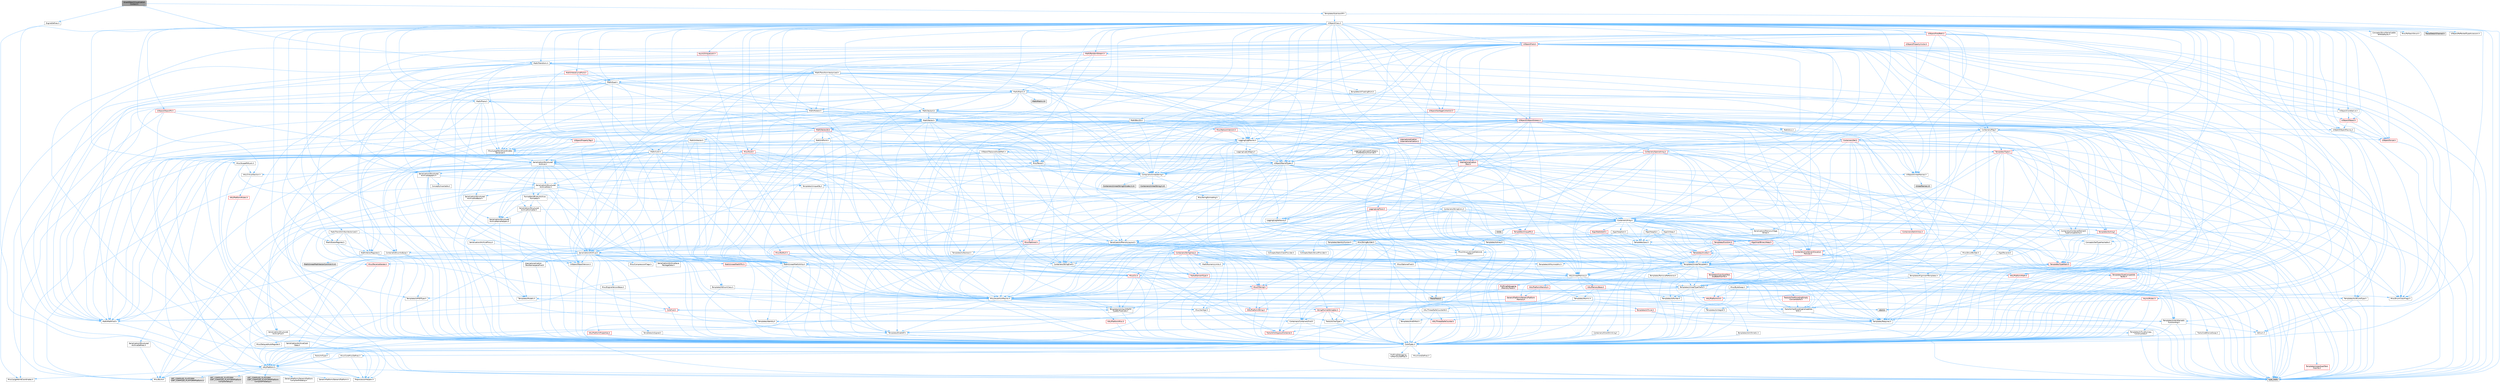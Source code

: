 digraph "SmartObjectVisualizationContext.h"
{
 // INTERACTIVE_SVG=YES
 // LATEX_PDF_SIZE
  bgcolor="transparent";
  edge [fontname=Helvetica,fontsize=10,labelfontname=Helvetica,labelfontsize=10];
  node [fontname=Helvetica,fontsize=10,shape=box,height=0.2,width=0.4];
  Node1 [id="Node000001",label="SmartObjectVisualization\lContext.h",height=0.2,width=0.4,color="gray40", fillcolor="grey60", style="filled", fontcolor="black",tooltip=" "];
  Node1 -> Node2 [id="edge1_Node000001_Node000002",color="steelblue1",style="solid",tooltip=" "];
  Node2 [id="Node000002",label="EngineDefines.h",height=0.2,width=0.4,color="grey40", fillcolor="white", style="filled",URL="$de/d63/EngineDefines_8h.html",tooltip=" "];
  Node2 -> Node3 [id="edge2_Node000002_Node000003",color="steelblue1",style="solid",tooltip=" "];
  Node3 [id="Node000003",label="HAL/Platform.h",height=0.2,width=0.4,color="grey40", fillcolor="white", style="filled",URL="$d9/dd0/Platform_8h.html",tooltip=" "];
  Node3 -> Node4 [id="edge3_Node000003_Node000004",color="steelblue1",style="solid",tooltip=" "];
  Node4 [id="Node000004",label="Misc/Build.h",height=0.2,width=0.4,color="grey40", fillcolor="white", style="filled",URL="$d3/dbb/Build_8h.html",tooltip=" "];
  Node3 -> Node5 [id="edge4_Node000003_Node000005",color="steelblue1",style="solid",tooltip=" "];
  Node5 [id="Node000005",label="Misc/LargeWorldCoordinates.h",height=0.2,width=0.4,color="grey40", fillcolor="white", style="filled",URL="$d2/dcb/LargeWorldCoordinates_8h.html",tooltip=" "];
  Node3 -> Node6 [id="edge5_Node000003_Node000006",color="steelblue1",style="solid",tooltip=" "];
  Node6 [id="Node000006",label="type_traits",height=0.2,width=0.4,color="grey60", fillcolor="#E0E0E0", style="filled",tooltip=" "];
  Node3 -> Node7 [id="edge6_Node000003_Node000007",color="steelblue1",style="solid",tooltip=" "];
  Node7 [id="Node000007",label="PreprocessorHelpers.h",height=0.2,width=0.4,color="grey40", fillcolor="white", style="filled",URL="$db/ddb/PreprocessorHelpers_8h.html",tooltip=" "];
  Node3 -> Node8 [id="edge7_Node000003_Node000008",color="steelblue1",style="solid",tooltip=" "];
  Node8 [id="Node000008",label="UBT_COMPILED_PLATFORM\l/UBT_COMPILED_PLATFORMPlatform\lCompilerPreSetup.h",height=0.2,width=0.4,color="grey60", fillcolor="#E0E0E0", style="filled",tooltip=" "];
  Node3 -> Node9 [id="edge8_Node000003_Node000009",color="steelblue1",style="solid",tooltip=" "];
  Node9 [id="Node000009",label="GenericPlatform/GenericPlatform\lCompilerPreSetup.h",height=0.2,width=0.4,color="grey40", fillcolor="white", style="filled",URL="$d9/dc8/GenericPlatformCompilerPreSetup_8h.html",tooltip=" "];
  Node3 -> Node10 [id="edge9_Node000003_Node000010",color="steelblue1",style="solid",tooltip=" "];
  Node10 [id="Node000010",label="GenericPlatform/GenericPlatform.h",height=0.2,width=0.4,color="grey40", fillcolor="white", style="filled",URL="$d6/d84/GenericPlatform_8h.html",tooltip=" "];
  Node3 -> Node11 [id="edge10_Node000003_Node000011",color="steelblue1",style="solid",tooltip=" "];
  Node11 [id="Node000011",label="UBT_COMPILED_PLATFORM\l/UBT_COMPILED_PLATFORMPlatform.h",height=0.2,width=0.4,color="grey60", fillcolor="#E0E0E0", style="filled",tooltip=" "];
  Node3 -> Node12 [id="edge11_Node000003_Node000012",color="steelblue1",style="solid",tooltip=" "];
  Node12 [id="Node000012",label="UBT_COMPILED_PLATFORM\l/UBT_COMPILED_PLATFORMPlatform\lCompilerSetup.h",height=0.2,width=0.4,color="grey60", fillcolor="#E0E0E0", style="filled",tooltip=" "];
  Node1 -> Node13 [id="edge12_Node000001_Node000013",color="steelblue1",style="solid",tooltip=" "];
  Node13 [id="Node000013",label="Math/Transform.h",height=0.2,width=0.4,color="grey40", fillcolor="white", style="filled",URL="$de/d05/Math_2Transform_8h.html",tooltip=" "];
  Node13 -> Node14 [id="edge13_Node000013_Node000014",color="steelblue1",style="solid",tooltip=" "];
  Node14 [id="Node000014",label="CoreTypes.h",height=0.2,width=0.4,color="grey40", fillcolor="white", style="filled",URL="$dc/dec/CoreTypes_8h.html",tooltip=" "];
  Node14 -> Node3 [id="edge14_Node000014_Node000003",color="steelblue1",style="solid",tooltip=" "];
  Node14 -> Node15 [id="edge15_Node000014_Node000015",color="steelblue1",style="solid",tooltip=" "];
  Node15 [id="Node000015",label="ProfilingDebugging\l/UMemoryDefines.h",height=0.2,width=0.4,color="grey40", fillcolor="white", style="filled",URL="$d2/da2/UMemoryDefines_8h.html",tooltip=" "];
  Node14 -> Node16 [id="edge16_Node000014_Node000016",color="steelblue1",style="solid",tooltip=" "];
  Node16 [id="Node000016",label="Misc/CoreMiscDefines.h",height=0.2,width=0.4,color="grey40", fillcolor="white", style="filled",URL="$da/d38/CoreMiscDefines_8h.html",tooltip=" "];
  Node16 -> Node3 [id="edge17_Node000016_Node000003",color="steelblue1",style="solid",tooltip=" "];
  Node16 -> Node7 [id="edge18_Node000016_Node000007",color="steelblue1",style="solid",tooltip=" "];
  Node14 -> Node17 [id="edge19_Node000014_Node000017",color="steelblue1",style="solid",tooltip=" "];
  Node17 [id="Node000017",label="Misc/CoreDefines.h",height=0.2,width=0.4,color="grey40", fillcolor="white", style="filled",URL="$d3/dd2/CoreDefines_8h.html",tooltip=" "];
  Node13 -> Node7 [id="edge20_Node000013_Node000007",color="steelblue1",style="solid",tooltip=" "];
  Node13 -> Node18 [id="edge21_Node000013_Node000018",color="steelblue1",style="solid",tooltip=" "];
  Node18 [id="Node000018",label="Math/MathFwd.h",height=0.2,width=0.4,color="grey40", fillcolor="white", style="filled",URL="$d2/d10/MathFwd_8h.html",tooltip=" "];
  Node18 -> Node3 [id="edge22_Node000018_Node000003",color="steelblue1",style="solid",tooltip=" "];
  Node13 -> Node19 [id="edge23_Node000013_Node000019",color="steelblue1",style="solid",tooltip=" "];
  Node19 [id="Node000019",label="Math/Quat.h",height=0.2,width=0.4,color="grey40", fillcolor="white", style="filled",URL="$d9/de9/Quat_8h.html",tooltip=" "];
  Node19 -> Node14 [id="edge24_Node000019_Node000014",color="steelblue1",style="solid",tooltip=" "];
  Node19 -> Node20 [id="edge25_Node000019_Node000020",color="steelblue1",style="solid",tooltip=" "];
  Node20 [id="Node000020",label="Misc/AssertionMacros.h",height=0.2,width=0.4,color="grey40", fillcolor="white", style="filled",URL="$d0/dfa/AssertionMacros_8h.html",tooltip=" "];
  Node20 -> Node14 [id="edge26_Node000020_Node000014",color="steelblue1",style="solid",tooltip=" "];
  Node20 -> Node3 [id="edge27_Node000020_Node000003",color="steelblue1",style="solid",tooltip=" "];
  Node20 -> Node21 [id="edge28_Node000020_Node000021",color="steelblue1",style="solid",tooltip=" "];
  Node21 [id="Node000021",label="HAL/PlatformMisc.h",height=0.2,width=0.4,color="red", fillcolor="#FFF0F0", style="filled",URL="$d0/df5/PlatformMisc_8h.html",tooltip=" "];
  Node21 -> Node14 [id="edge29_Node000021_Node000014",color="steelblue1",style="solid",tooltip=" "];
  Node20 -> Node7 [id="edge30_Node000020_Node000007",color="steelblue1",style="solid",tooltip=" "];
  Node20 -> Node56 [id="edge31_Node000020_Node000056",color="steelblue1",style="solid",tooltip=" "];
  Node56 [id="Node000056",label="Templates/EnableIf.h",height=0.2,width=0.4,color="grey40", fillcolor="white", style="filled",URL="$d7/d60/EnableIf_8h.html",tooltip=" "];
  Node56 -> Node14 [id="edge32_Node000056_Node000014",color="steelblue1",style="solid",tooltip=" "];
  Node20 -> Node57 [id="edge33_Node000020_Node000057",color="steelblue1",style="solid",tooltip=" "];
  Node57 [id="Node000057",label="Templates/IsArrayOrRefOf\lTypeByPredicate.h",height=0.2,width=0.4,color="grey40", fillcolor="white", style="filled",URL="$d6/da1/IsArrayOrRefOfTypeByPredicate_8h.html",tooltip=" "];
  Node57 -> Node14 [id="edge34_Node000057_Node000014",color="steelblue1",style="solid",tooltip=" "];
  Node20 -> Node58 [id="edge35_Node000020_Node000058",color="steelblue1",style="solid",tooltip=" "];
  Node58 [id="Node000058",label="Templates/IsValidVariadic\lFunctionArg.h",height=0.2,width=0.4,color="grey40", fillcolor="white", style="filled",URL="$d0/dc8/IsValidVariadicFunctionArg_8h.html",tooltip=" "];
  Node58 -> Node14 [id="edge36_Node000058_Node000014",color="steelblue1",style="solid",tooltip=" "];
  Node58 -> Node59 [id="edge37_Node000058_Node000059",color="steelblue1",style="solid",tooltip=" "];
  Node59 [id="Node000059",label="IsEnum.h",height=0.2,width=0.4,color="grey40", fillcolor="white", style="filled",URL="$d4/de5/IsEnum_8h.html",tooltip=" "];
  Node58 -> Node6 [id="edge38_Node000058_Node000006",color="steelblue1",style="solid",tooltip=" "];
  Node20 -> Node60 [id="edge39_Node000020_Node000060",color="steelblue1",style="solid",tooltip=" "];
  Node60 [id="Node000060",label="Traits/IsCharEncodingCompatible\lWith.h",height=0.2,width=0.4,color="grey40", fillcolor="white", style="filled",URL="$df/dd1/IsCharEncodingCompatibleWith_8h.html",tooltip=" "];
  Node60 -> Node6 [id="edge40_Node000060_Node000006",color="steelblue1",style="solid",tooltip=" "];
  Node60 -> Node61 [id="edge41_Node000060_Node000061",color="steelblue1",style="solid",tooltip=" "];
  Node61 [id="Node000061",label="Traits/IsCharType.h",height=0.2,width=0.4,color="grey40", fillcolor="white", style="filled",URL="$db/d51/IsCharType_8h.html",tooltip=" "];
  Node61 -> Node14 [id="edge42_Node000061_Node000014",color="steelblue1",style="solid",tooltip=" "];
  Node20 -> Node62 [id="edge43_Node000020_Node000062",color="steelblue1",style="solid",tooltip=" "];
  Node62 [id="Node000062",label="Misc/VarArgs.h",height=0.2,width=0.4,color="grey40", fillcolor="white", style="filled",URL="$d5/d6f/VarArgs_8h.html",tooltip=" "];
  Node62 -> Node14 [id="edge44_Node000062_Node000014",color="steelblue1",style="solid",tooltip=" "];
  Node20 -> Node63 [id="edge45_Node000020_Node000063",color="steelblue1",style="solid",tooltip=" "];
  Node63 [id="Node000063",label="String/FormatStringSan.h",height=0.2,width=0.4,color="red", fillcolor="#FFF0F0", style="filled",URL="$d3/d8b/FormatStringSan_8h.html",tooltip=" "];
  Node63 -> Node6 [id="edge46_Node000063_Node000006",color="steelblue1",style="solid",tooltip=" "];
  Node63 -> Node14 [id="edge47_Node000063_Node000014",color="steelblue1",style="solid",tooltip=" "];
  Node63 -> Node64 [id="edge48_Node000063_Node000064",color="steelblue1",style="solid",tooltip=" "];
  Node64 [id="Node000064",label="Templates/Requires.h",height=0.2,width=0.4,color="grey40", fillcolor="white", style="filled",URL="$dc/d96/Requires_8h.html",tooltip=" "];
  Node64 -> Node56 [id="edge49_Node000064_Node000056",color="steelblue1",style="solid",tooltip=" "];
  Node64 -> Node6 [id="edge50_Node000064_Node000006",color="steelblue1",style="solid",tooltip=" "];
  Node63 -> Node65 [id="edge51_Node000063_Node000065",color="steelblue1",style="solid",tooltip=" "];
  Node65 [id="Node000065",label="Templates/Identity.h",height=0.2,width=0.4,color="grey40", fillcolor="white", style="filled",URL="$d0/dd5/Identity_8h.html",tooltip=" "];
  Node63 -> Node58 [id="edge52_Node000063_Node000058",color="steelblue1",style="solid",tooltip=" "];
  Node63 -> Node61 [id="edge53_Node000063_Node000061",color="steelblue1",style="solid",tooltip=" "];
  Node63 -> Node29 [id="edge54_Node000063_Node000029",color="steelblue1",style="solid",tooltip=" "];
  Node29 [id="Node000029",label="Containers/ContainersFwd.h",height=0.2,width=0.4,color="grey40", fillcolor="white", style="filled",URL="$d4/d0a/ContainersFwd_8h.html",tooltip=" "];
  Node29 -> Node3 [id="edge55_Node000029_Node000003",color="steelblue1",style="solid",tooltip=" "];
  Node29 -> Node14 [id="edge56_Node000029_Node000014",color="steelblue1",style="solid",tooltip=" "];
  Node29 -> Node26 [id="edge57_Node000029_Node000026",color="steelblue1",style="solid",tooltip=" "];
  Node26 [id="Node000026",label="Traits/IsContiguousContainer.h",height=0.2,width=0.4,color="red", fillcolor="#FFF0F0", style="filled",URL="$d5/d3c/IsContiguousContainer_8h.html",tooltip=" "];
  Node26 -> Node14 [id="edge58_Node000026_Node000014",color="steelblue1",style="solid",tooltip=" "];
  Node20 -> Node69 [id="edge59_Node000020_Node000069",color="steelblue1",style="solid",tooltip=" "];
  Node69 [id="Node000069",label="atomic",height=0.2,width=0.4,color="grey60", fillcolor="#E0E0E0", style="filled",tooltip=" "];
  Node19 -> Node70 [id="edge60_Node000019_Node000070",color="steelblue1",style="solid",tooltip=" "];
  Node70 [id="Node000070",label="Math/UnrealMathUtility.h",height=0.2,width=0.4,color="grey40", fillcolor="white", style="filled",URL="$db/db8/UnrealMathUtility_8h.html",tooltip=" "];
  Node70 -> Node14 [id="edge61_Node000070_Node000014",color="steelblue1",style="solid",tooltip=" "];
  Node70 -> Node20 [id="edge62_Node000070_Node000020",color="steelblue1",style="solid",tooltip=" "];
  Node70 -> Node71 [id="edge63_Node000070_Node000071",color="steelblue1",style="solid",tooltip=" "];
  Node71 [id="Node000071",label="HAL/PlatformMath.h",height=0.2,width=0.4,color="red", fillcolor="#FFF0F0", style="filled",URL="$dc/d53/PlatformMath_8h.html",tooltip=" "];
  Node71 -> Node14 [id="edge64_Node000071_Node000014",color="steelblue1",style="solid",tooltip=" "];
  Node70 -> Node18 [id="edge65_Node000070_Node000018",color="steelblue1",style="solid",tooltip=" "];
  Node70 -> Node65 [id="edge66_Node000070_Node000065",color="steelblue1",style="solid",tooltip=" "];
  Node70 -> Node64 [id="edge67_Node000070_Node000064",color="steelblue1",style="solid",tooltip=" "];
  Node19 -> Node90 [id="edge68_Node000019_Node000090",color="steelblue1",style="solid",tooltip=" "];
  Node90 [id="Node000090",label="Containers/UnrealString.h",height=0.2,width=0.4,color="grey40", fillcolor="white", style="filled",URL="$d5/dba/UnrealString_8h.html",tooltip=" "];
  Node90 -> Node91 [id="edge69_Node000090_Node000091",color="steelblue1",style="solid",tooltip=" "];
  Node91 [id="Node000091",label="Containers/UnrealStringIncludes.h.inl",height=0.2,width=0.4,color="grey60", fillcolor="#E0E0E0", style="filled",tooltip=" "];
  Node90 -> Node92 [id="edge70_Node000090_Node000092",color="steelblue1",style="solid",tooltip=" "];
  Node92 [id="Node000092",label="Containers/UnrealString.h.inl",height=0.2,width=0.4,color="grey60", fillcolor="#E0E0E0", style="filled",tooltip=" "];
  Node90 -> Node93 [id="edge71_Node000090_Node000093",color="steelblue1",style="solid",tooltip=" "];
  Node93 [id="Node000093",label="Misc/StringFormatArg.h",height=0.2,width=0.4,color="grey40", fillcolor="white", style="filled",URL="$d2/d16/StringFormatArg_8h.html",tooltip=" "];
  Node93 -> Node29 [id="edge72_Node000093_Node000029",color="steelblue1",style="solid",tooltip=" "];
  Node19 -> Node94 [id="edge73_Node000019_Node000094",color="steelblue1",style="solid",tooltip=" "];
  Node94 [id="Node000094",label="Logging/LogMacros.h",height=0.2,width=0.4,color="grey40", fillcolor="white", style="filled",URL="$d0/d16/LogMacros_8h.html",tooltip=" "];
  Node94 -> Node90 [id="edge74_Node000094_Node000090",color="steelblue1",style="solid",tooltip=" "];
  Node94 -> Node14 [id="edge75_Node000094_Node000014",color="steelblue1",style="solid",tooltip=" "];
  Node94 -> Node7 [id="edge76_Node000094_Node000007",color="steelblue1",style="solid",tooltip=" "];
  Node94 -> Node95 [id="edge77_Node000094_Node000095",color="steelblue1",style="solid",tooltip=" "];
  Node95 [id="Node000095",label="Logging/LogCategory.h",height=0.2,width=0.4,color="grey40", fillcolor="white", style="filled",URL="$d9/d36/LogCategory_8h.html",tooltip=" "];
  Node95 -> Node14 [id="edge78_Node000095_Node000014",color="steelblue1",style="solid",tooltip=" "];
  Node95 -> Node96 [id="edge79_Node000095_Node000096",color="steelblue1",style="solid",tooltip=" "];
  Node96 [id="Node000096",label="Logging/LogVerbosity.h",height=0.2,width=0.4,color="grey40", fillcolor="white", style="filled",URL="$d2/d8f/LogVerbosity_8h.html",tooltip=" "];
  Node96 -> Node14 [id="edge80_Node000096_Node000014",color="steelblue1",style="solid",tooltip=" "];
  Node95 -> Node97 [id="edge81_Node000095_Node000097",color="steelblue1",style="solid",tooltip=" "];
  Node97 [id="Node000097",label="UObject/NameTypes.h",height=0.2,width=0.4,color="grey40", fillcolor="white", style="filled",URL="$d6/d35/NameTypes_8h.html",tooltip=" "];
  Node97 -> Node14 [id="edge82_Node000097_Node000014",color="steelblue1",style="solid",tooltip=" "];
  Node97 -> Node20 [id="edge83_Node000097_Node000020",color="steelblue1",style="solid",tooltip=" "];
  Node97 -> Node98 [id="edge84_Node000097_Node000098",color="steelblue1",style="solid",tooltip=" "];
  Node98 [id="Node000098",label="HAL/UnrealMemory.h",height=0.2,width=0.4,color="grey40", fillcolor="white", style="filled",URL="$d9/d96/UnrealMemory_8h.html",tooltip=" "];
  Node98 -> Node14 [id="edge85_Node000098_Node000014",color="steelblue1",style="solid",tooltip=" "];
  Node98 -> Node99 [id="edge86_Node000098_Node000099",color="steelblue1",style="solid",tooltip=" "];
  Node99 [id="Node000099",label="GenericPlatform/GenericPlatform\lMemory.h",height=0.2,width=0.4,color="red", fillcolor="#FFF0F0", style="filled",URL="$dd/d22/GenericPlatformMemory_8h.html",tooltip=" "];
  Node99 -> Node28 [id="edge87_Node000099_Node000028",color="steelblue1",style="solid",tooltip=" "];
  Node28 [id="Node000028",label="CoreFwd.h",height=0.2,width=0.4,color="red", fillcolor="#FFF0F0", style="filled",URL="$d1/d1e/CoreFwd_8h.html",tooltip=" "];
  Node28 -> Node14 [id="edge88_Node000028_Node000014",color="steelblue1",style="solid",tooltip=" "];
  Node28 -> Node29 [id="edge89_Node000028_Node000029",color="steelblue1",style="solid",tooltip=" "];
  Node28 -> Node18 [id="edge90_Node000028_Node000018",color="steelblue1",style="solid",tooltip=" "];
  Node99 -> Node14 [id="edge91_Node000099_Node000014",color="steelblue1",style="solid",tooltip=" "];
  Node99 -> Node100 [id="edge92_Node000099_Node000100",color="steelblue1",style="solid",tooltip=" "];
  Node100 [id="Node000100",label="HAL/PlatformString.h",height=0.2,width=0.4,color="red", fillcolor="#FFF0F0", style="filled",URL="$db/db5/PlatformString_8h.html",tooltip=" "];
  Node100 -> Node14 [id="edge93_Node000100_Node000014",color="steelblue1",style="solid",tooltip=" "];
  Node98 -> Node102 [id="edge94_Node000098_Node000102",color="steelblue1",style="solid",tooltip=" "];
  Node102 [id="Node000102",label="HAL/MemoryBase.h",height=0.2,width=0.4,color="red", fillcolor="#FFF0F0", style="filled",URL="$d6/d9f/MemoryBase_8h.html",tooltip=" "];
  Node102 -> Node14 [id="edge95_Node000102_Node000014",color="steelblue1",style="solid",tooltip=" "];
  Node102 -> Node32 [id="edge96_Node000102_Node000032",color="steelblue1",style="solid",tooltip=" "];
  Node32 [id="Node000032",label="HAL/PlatformCrt.h",height=0.2,width=0.4,color="red", fillcolor="#FFF0F0", style="filled",URL="$d8/d75/PlatformCrt_8h.html",tooltip=" "];
  Node102 -> Node105 [id="edge97_Node000102_Node000105",color="steelblue1",style="solid",tooltip=" "];
  Node105 [id="Node000105",label="Templates/Atomic.h",height=0.2,width=0.4,color="grey40", fillcolor="white", style="filled",URL="$d3/d91/Atomic_8h.html",tooltip=" "];
  Node105 -> Node106 [id="edge98_Node000105_Node000106",color="steelblue1",style="solid",tooltip=" "];
  Node106 [id="Node000106",label="HAL/ThreadSafeCounter.h",height=0.2,width=0.4,color="red", fillcolor="#FFF0F0", style="filled",URL="$dc/dc9/ThreadSafeCounter_8h.html",tooltip=" "];
  Node106 -> Node14 [id="edge99_Node000106_Node000014",color="steelblue1",style="solid",tooltip=" "];
  Node105 -> Node107 [id="edge100_Node000105_Node000107",color="steelblue1",style="solid",tooltip=" "];
  Node107 [id="Node000107",label="HAL/ThreadSafeCounter64.h",height=0.2,width=0.4,color="grey40", fillcolor="white", style="filled",URL="$d0/d12/ThreadSafeCounter64_8h.html",tooltip=" "];
  Node107 -> Node14 [id="edge101_Node000107_Node000014",color="steelblue1",style="solid",tooltip=" "];
  Node107 -> Node106 [id="edge102_Node000107_Node000106",color="steelblue1",style="solid",tooltip=" "];
  Node105 -> Node86 [id="edge103_Node000105_Node000086",color="steelblue1",style="solid",tooltip=" "];
  Node86 [id="Node000086",label="Templates/IsIntegral.h",height=0.2,width=0.4,color="grey40", fillcolor="white", style="filled",URL="$da/d64/IsIntegral_8h.html",tooltip=" "];
  Node86 -> Node14 [id="edge104_Node000086_Node000014",color="steelblue1",style="solid",tooltip=" "];
  Node105 -> Node108 [id="edge105_Node000105_Node000108",color="steelblue1",style="solid",tooltip=" "];
  Node108 [id="Node000108",label="Templates/IsTrivial.h",height=0.2,width=0.4,color="red", fillcolor="#FFF0F0", style="filled",URL="$da/d4c/IsTrivial_8h.html",tooltip=" "];
  Node108 -> Node73 [id="edge106_Node000108_Node000073",color="steelblue1",style="solid",tooltip=" "];
  Node73 [id="Node000073",label="Templates/AndOrNot.h",height=0.2,width=0.4,color="grey40", fillcolor="white", style="filled",URL="$db/d0a/AndOrNot_8h.html",tooltip=" "];
  Node73 -> Node14 [id="edge107_Node000073_Node000014",color="steelblue1",style="solid",tooltip=" "];
  Node108 -> Node83 [id="edge108_Node000108_Node000083",color="steelblue1",style="solid",tooltip=" "];
  Node83 [id="Node000083",label="Templates/IsTriviallyCopy\lConstructible.h",height=0.2,width=0.4,color="grey40", fillcolor="white", style="filled",URL="$d3/d78/IsTriviallyCopyConstructible_8h.html",tooltip=" "];
  Node83 -> Node14 [id="edge109_Node000083_Node000014",color="steelblue1",style="solid",tooltip=" "];
  Node83 -> Node6 [id="edge110_Node000083_Node000006",color="steelblue1",style="solid",tooltip=" "];
  Node108 -> Node6 [id="edge111_Node000108_Node000006",color="steelblue1",style="solid",tooltip=" "];
  Node105 -> Node110 [id="edge112_Node000105_Node000110",color="steelblue1",style="solid",tooltip=" "];
  Node110 [id="Node000110",label="Traits/IntType.h",height=0.2,width=0.4,color="grey40", fillcolor="white", style="filled",URL="$d7/deb/IntType_8h.html",tooltip=" "];
  Node110 -> Node3 [id="edge113_Node000110_Node000003",color="steelblue1",style="solid",tooltip=" "];
  Node105 -> Node69 [id="edge114_Node000105_Node000069",color="steelblue1",style="solid",tooltip=" "];
  Node98 -> Node111 [id="edge115_Node000098_Node000111",color="steelblue1",style="solid",tooltip=" "];
  Node111 [id="Node000111",label="HAL/PlatformMemory.h",height=0.2,width=0.4,color="red", fillcolor="#FFF0F0", style="filled",URL="$de/d68/PlatformMemory_8h.html",tooltip=" "];
  Node111 -> Node14 [id="edge116_Node000111_Node000014",color="steelblue1",style="solid",tooltip=" "];
  Node111 -> Node99 [id="edge117_Node000111_Node000099",color="steelblue1",style="solid",tooltip=" "];
  Node98 -> Node113 [id="edge118_Node000098_Node000113",color="steelblue1",style="solid",tooltip=" "];
  Node113 [id="Node000113",label="ProfilingDebugging\l/MemoryTrace.h",height=0.2,width=0.4,color="red", fillcolor="#FFF0F0", style="filled",URL="$da/dd7/MemoryTrace_8h.html",tooltip=" "];
  Node113 -> Node3 [id="edge119_Node000113_Node000003",color="steelblue1",style="solid",tooltip=" "];
  Node113 -> Node44 [id="edge120_Node000113_Node000044",color="steelblue1",style="solid",tooltip=" "];
  Node44 [id="Node000044",label="Misc/EnumClassFlags.h",height=0.2,width=0.4,color="grey40", fillcolor="white", style="filled",URL="$d8/de7/EnumClassFlags_8h.html",tooltip=" "];
  Node113 -> Node55 [id="edge121_Node000113_Node000055",color="steelblue1",style="solid",tooltip=" "];
  Node55 [id="Node000055",label="Trace/Trace.h",height=0.2,width=0.4,color="grey60", fillcolor="#E0E0E0", style="filled",tooltip=" "];
  Node98 -> Node78 [id="edge122_Node000098_Node000078",color="steelblue1",style="solid",tooltip=" "];
  Node78 [id="Node000078",label="Templates/IsPointer.h",height=0.2,width=0.4,color="grey40", fillcolor="white", style="filled",URL="$d7/d05/IsPointer_8h.html",tooltip=" "];
  Node78 -> Node14 [id="edge123_Node000078_Node000014",color="steelblue1",style="solid",tooltip=" "];
  Node97 -> Node77 [id="edge124_Node000097_Node000077",color="steelblue1",style="solid",tooltip=" "];
  Node77 [id="Node000077",label="Templates/UnrealTypeTraits.h",height=0.2,width=0.4,color="grey40", fillcolor="white", style="filled",URL="$d2/d2d/UnrealTypeTraits_8h.html",tooltip=" "];
  Node77 -> Node14 [id="edge125_Node000077_Node000014",color="steelblue1",style="solid",tooltip=" "];
  Node77 -> Node78 [id="edge126_Node000077_Node000078",color="steelblue1",style="solid",tooltip=" "];
  Node77 -> Node20 [id="edge127_Node000077_Node000020",color="steelblue1",style="solid",tooltip=" "];
  Node77 -> Node73 [id="edge128_Node000077_Node000073",color="steelblue1",style="solid",tooltip=" "];
  Node77 -> Node56 [id="edge129_Node000077_Node000056",color="steelblue1",style="solid",tooltip=" "];
  Node77 -> Node79 [id="edge130_Node000077_Node000079",color="steelblue1",style="solid",tooltip=" "];
  Node79 [id="Node000079",label="Templates/IsArithmetic.h",height=0.2,width=0.4,color="grey40", fillcolor="white", style="filled",URL="$d2/d5d/IsArithmetic_8h.html",tooltip=" "];
  Node79 -> Node14 [id="edge131_Node000079_Node000014",color="steelblue1",style="solid",tooltip=" "];
  Node77 -> Node59 [id="edge132_Node000077_Node000059",color="steelblue1",style="solid",tooltip=" "];
  Node77 -> Node80 [id="edge133_Node000077_Node000080",color="steelblue1",style="solid",tooltip=" "];
  Node80 [id="Node000080",label="Templates/Models.h",height=0.2,width=0.4,color="grey40", fillcolor="white", style="filled",URL="$d3/d0c/Models_8h.html",tooltip=" "];
  Node80 -> Node65 [id="edge134_Node000080_Node000065",color="steelblue1",style="solid",tooltip=" "];
  Node77 -> Node81 [id="edge135_Node000077_Node000081",color="steelblue1",style="solid",tooltip=" "];
  Node81 [id="Node000081",label="Templates/IsPODType.h",height=0.2,width=0.4,color="grey40", fillcolor="white", style="filled",URL="$d7/db1/IsPODType_8h.html",tooltip=" "];
  Node81 -> Node14 [id="edge136_Node000081_Node000014",color="steelblue1",style="solid",tooltip=" "];
  Node77 -> Node82 [id="edge137_Node000077_Node000082",color="steelblue1",style="solid",tooltip=" "];
  Node82 [id="Node000082",label="Templates/IsUECoreType.h",height=0.2,width=0.4,color="grey40", fillcolor="white", style="filled",URL="$d1/db8/IsUECoreType_8h.html",tooltip=" "];
  Node82 -> Node14 [id="edge138_Node000082_Node000014",color="steelblue1",style="solid",tooltip=" "];
  Node82 -> Node6 [id="edge139_Node000082_Node000006",color="steelblue1",style="solid",tooltip=" "];
  Node77 -> Node83 [id="edge140_Node000077_Node000083",color="steelblue1",style="solid",tooltip=" "];
  Node97 -> Node114 [id="edge141_Node000097_Node000114",color="steelblue1",style="solid",tooltip=" "];
  Node114 [id="Node000114",label="Templates/UnrealTemplate.h",height=0.2,width=0.4,color="grey40", fillcolor="white", style="filled",URL="$d4/d24/UnrealTemplate_8h.html",tooltip=" "];
  Node114 -> Node14 [id="edge142_Node000114_Node000014",color="steelblue1",style="solid",tooltip=" "];
  Node114 -> Node78 [id="edge143_Node000114_Node000078",color="steelblue1",style="solid",tooltip=" "];
  Node114 -> Node98 [id="edge144_Node000114_Node000098",color="steelblue1",style="solid",tooltip=" "];
  Node114 -> Node115 [id="edge145_Node000114_Node000115",color="steelblue1",style="solid",tooltip=" "];
  Node115 [id="Node000115",label="Templates/CopyQualifiers\lAndRefsFromTo.h",height=0.2,width=0.4,color="red", fillcolor="#FFF0F0", style="filled",URL="$d3/db3/CopyQualifiersAndRefsFromTo_8h.html",tooltip=" "];
  Node114 -> Node77 [id="edge146_Node000114_Node000077",color="steelblue1",style="solid",tooltip=" "];
  Node114 -> Node75 [id="edge147_Node000114_Node000075",color="steelblue1",style="solid",tooltip=" "];
  Node75 [id="Node000075",label="Templates/RemoveReference.h",height=0.2,width=0.4,color="grey40", fillcolor="white", style="filled",URL="$da/dbe/RemoveReference_8h.html",tooltip=" "];
  Node75 -> Node14 [id="edge148_Node000075_Node000014",color="steelblue1",style="solid",tooltip=" "];
  Node114 -> Node64 [id="edge149_Node000114_Node000064",color="steelblue1",style="solid",tooltip=" "];
  Node114 -> Node87 [id="edge150_Node000114_Node000087",color="steelblue1",style="solid",tooltip=" "];
  Node87 [id="Node000087",label="Templates/TypeCompatible\lBytes.h",height=0.2,width=0.4,color="red", fillcolor="#FFF0F0", style="filled",URL="$df/d0a/TypeCompatibleBytes_8h.html",tooltip=" "];
  Node87 -> Node14 [id="edge151_Node000087_Node000014",color="steelblue1",style="solid",tooltip=" "];
  Node87 -> Node6 [id="edge152_Node000087_Node000006",color="steelblue1",style="solid",tooltip=" "];
  Node114 -> Node65 [id="edge153_Node000114_Node000065",color="steelblue1",style="solid",tooltip=" "];
  Node114 -> Node26 [id="edge154_Node000114_Node000026",color="steelblue1",style="solid",tooltip=" "];
  Node114 -> Node117 [id="edge155_Node000114_Node000117",color="steelblue1",style="solid",tooltip=" "];
  Node117 [id="Node000117",label="Traits/UseBitwiseSwap.h",height=0.2,width=0.4,color="grey40", fillcolor="white", style="filled",URL="$db/df3/UseBitwiseSwap_8h.html",tooltip=" "];
  Node117 -> Node14 [id="edge156_Node000117_Node000014",color="steelblue1",style="solid",tooltip=" "];
  Node117 -> Node6 [id="edge157_Node000117_Node000006",color="steelblue1",style="solid",tooltip=" "];
  Node114 -> Node6 [id="edge158_Node000114_Node000006",color="steelblue1",style="solid",tooltip=" "];
  Node97 -> Node90 [id="edge159_Node000097_Node000090",color="steelblue1",style="solid",tooltip=" "];
  Node97 -> Node118 [id="edge160_Node000097_Node000118",color="steelblue1",style="solid",tooltip=" "];
  Node118 [id="Node000118",label="HAL/CriticalSection.h",height=0.2,width=0.4,color="grey40", fillcolor="white", style="filled",URL="$d6/d90/CriticalSection_8h.html",tooltip=" "];
  Node118 -> Node119 [id="edge161_Node000118_Node000119",color="steelblue1",style="solid",tooltip=" "];
  Node119 [id="Node000119",label="HAL/PlatformMutex.h",height=0.2,width=0.4,color="red", fillcolor="#FFF0F0", style="filled",URL="$d9/d0b/PlatformMutex_8h.html",tooltip=" "];
  Node119 -> Node14 [id="edge162_Node000119_Node000014",color="steelblue1",style="solid",tooltip=" "];
  Node97 -> Node121 [id="edge163_Node000097_Node000121",color="steelblue1",style="solid",tooltip=" "];
  Node121 [id="Node000121",label="Containers/StringConv.h",height=0.2,width=0.4,color="grey40", fillcolor="white", style="filled",URL="$d3/ddf/StringConv_8h.html",tooltip=" "];
  Node121 -> Node14 [id="edge164_Node000121_Node000014",color="steelblue1",style="solid",tooltip=" "];
  Node121 -> Node20 [id="edge165_Node000121_Node000020",color="steelblue1",style="solid",tooltip=" "];
  Node121 -> Node122 [id="edge166_Node000121_Node000122",color="steelblue1",style="solid",tooltip=" "];
  Node122 [id="Node000122",label="Containers/ContainerAllocation\lPolicies.h",height=0.2,width=0.4,color="red", fillcolor="#FFF0F0", style="filled",URL="$d7/dff/ContainerAllocationPolicies_8h.html",tooltip=" "];
  Node122 -> Node14 [id="edge167_Node000122_Node000014",color="steelblue1",style="solid",tooltip=" "];
  Node122 -> Node122 [id="edge168_Node000122_Node000122",color="steelblue1",style="solid",tooltip=" "];
  Node122 -> Node71 [id="edge169_Node000122_Node000071",color="steelblue1",style="solid",tooltip=" "];
  Node122 -> Node98 [id="edge170_Node000122_Node000098",color="steelblue1",style="solid",tooltip=" "];
  Node122 -> Node42 [id="edge171_Node000122_Node000042",color="steelblue1",style="solid",tooltip=" "];
  Node42 [id="Node000042",label="Math/NumericLimits.h",height=0.2,width=0.4,color="grey40", fillcolor="white", style="filled",URL="$df/d1b/NumericLimits_8h.html",tooltip=" "];
  Node42 -> Node14 [id="edge172_Node000042_Node000014",color="steelblue1",style="solid",tooltip=" "];
  Node122 -> Node20 [id="edge173_Node000122_Node000020",color="steelblue1",style="solid",tooltip=" "];
  Node122 -> Node124 [id="edge174_Node000122_Node000124",color="steelblue1",style="solid",tooltip=" "];
  Node124 [id="Node000124",label="Templates/IsPolymorphic.h",height=0.2,width=0.4,color="grey40", fillcolor="white", style="filled",URL="$dc/d20/IsPolymorphic_8h.html",tooltip=" "];
  Node122 -> Node87 [id="edge175_Node000122_Node000087",color="steelblue1",style="solid",tooltip=" "];
  Node122 -> Node6 [id="edge176_Node000122_Node000006",color="steelblue1",style="solid",tooltip=" "];
  Node121 -> Node126 [id="edge177_Node000121_Node000126",color="steelblue1",style="solid",tooltip=" "];
  Node126 [id="Node000126",label="Containers/Array.h",height=0.2,width=0.4,color="grey40", fillcolor="white", style="filled",URL="$df/dd0/Array_8h.html",tooltip=" "];
  Node126 -> Node14 [id="edge178_Node000126_Node000014",color="steelblue1",style="solid",tooltip=" "];
  Node126 -> Node20 [id="edge179_Node000126_Node000020",color="steelblue1",style="solid",tooltip=" "];
  Node126 -> Node127 [id="edge180_Node000126_Node000127",color="steelblue1",style="solid",tooltip=" "];
  Node127 [id="Node000127",label="Misc/IntrusiveUnsetOptional\lState.h",height=0.2,width=0.4,color="grey40", fillcolor="white", style="filled",URL="$d2/d0a/IntrusiveUnsetOptionalState_8h.html",tooltip=" "];
  Node127 -> Node128 [id="edge181_Node000127_Node000128",color="steelblue1",style="solid",tooltip=" "];
  Node128 [id="Node000128",label="Misc/OptionalFwd.h",height=0.2,width=0.4,color="grey40", fillcolor="white", style="filled",URL="$dc/d50/OptionalFwd_8h.html",tooltip=" "];
  Node126 -> Node129 [id="edge182_Node000126_Node000129",color="steelblue1",style="solid",tooltip=" "];
  Node129 [id="Node000129",label="Misc/ReverseIterate.h",height=0.2,width=0.4,color="red", fillcolor="#FFF0F0", style="filled",URL="$db/de3/ReverseIterate_8h.html",tooltip=" "];
  Node129 -> Node3 [id="edge183_Node000129_Node000003",color="steelblue1",style="solid",tooltip=" "];
  Node126 -> Node98 [id="edge184_Node000126_Node000098",color="steelblue1",style="solid",tooltip=" "];
  Node126 -> Node77 [id="edge185_Node000126_Node000077",color="steelblue1",style="solid",tooltip=" "];
  Node126 -> Node114 [id="edge186_Node000126_Node000114",color="steelblue1",style="solid",tooltip=" "];
  Node126 -> Node131 [id="edge187_Node000126_Node000131",color="steelblue1",style="solid",tooltip=" "];
  Node131 [id="Node000131",label="Containers/AllowShrinking.h",height=0.2,width=0.4,color="grey40", fillcolor="white", style="filled",URL="$d7/d1a/AllowShrinking_8h.html",tooltip=" "];
  Node131 -> Node14 [id="edge188_Node000131_Node000014",color="steelblue1",style="solid",tooltip=" "];
  Node126 -> Node122 [id="edge189_Node000126_Node000122",color="steelblue1",style="solid",tooltip=" "];
  Node126 -> Node132 [id="edge190_Node000126_Node000132",color="steelblue1",style="solid",tooltip=" "];
  Node132 [id="Node000132",label="Containers/ContainerElement\lTypeCompatibility.h",height=0.2,width=0.4,color="grey40", fillcolor="white", style="filled",URL="$df/ddf/ContainerElementTypeCompatibility_8h.html",tooltip=" "];
  Node132 -> Node14 [id="edge191_Node000132_Node000014",color="steelblue1",style="solid",tooltip=" "];
  Node132 -> Node77 [id="edge192_Node000132_Node000077",color="steelblue1",style="solid",tooltip=" "];
  Node126 -> Node133 [id="edge193_Node000126_Node000133",color="steelblue1",style="solid",tooltip=" "];
  Node133 [id="Node000133",label="Serialization/Archive.h",height=0.2,width=0.4,color="grey40", fillcolor="white", style="filled",URL="$d7/d3b/Archive_8h.html",tooltip=" "];
  Node133 -> Node28 [id="edge194_Node000133_Node000028",color="steelblue1",style="solid",tooltip=" "];
  Node133 -> Node14 [id="edge195_Node000133_Node000014",color="steelblue1",style="solid",tooltip=" "];
  Node133 -> Node134 [id="edge196_Node000133_Node000134",color="steelblue1",style="solid",tooltip=" "];
  Node134 [id="Node000134",label="HAL/PlatformProperties.h",height=0.2,width=0.4,color="red", fillcolor="#FFF0F0", style="filled",URL="$d9/db0/PlatformProperties_8h.html",tooltip=" "];
  Node134 -> Node14 [id="edge197_Node000134_Node000014",color="steelblue1",style="solid",tooltip=" "];
  Node133 -> Node137 [id="edge198_Node000133_Node000137",color="steelblue1",style="solid",tooltip=" "];
  Node137 [id="Node000137",label="Internationalization\l/TextNamespaceFwd.h",height=0.2,width=0.4,color="grey40", fillcolor="white", style="filled",URL="$d8/d97/TextNamespaceFwd_8h.html",tooltip=" "];
  Node137 -> Node14 [id="edge199_Node000137_Node000014",color="steelblue1",style="solid",tooltip=" "];
  Node133 -> Node18 [id="edge200_Node000133_Node000018",color="steelblue1",style="solid",tooltip=" "];
  Node133 -> Node20 [id="edge201_Node000133_Node000020",color="steelblue1",style="solid",tooltip=" "];
  Node133 -> Node4 [id="edge202_Node000133_Node000004",color="steelblue1",style="solid",tooltip=" "];
  Node133 -> Node43 [id="edge203_Node000133_Node000043",color="steelblue1",style="solid",tooltip=" "];
  Node43 [id="Node000043",label="Misc/CompressionFlags.h",height=0.2,width=0.4,color="grey40", fillcolor="white", style="filled",URL="$d9/d76/CompressionFlags_8h.html",tooltip=" "];
  Node133 -> Node138 [id="edge204_Node000133_Node000138",color="steelblue1",style="solid",tooltip=" "];
  Node138 [id="Node000138",label="Misc/EngineVersionBase.h",height=0.2,width=0.4,color="grey40", fillcolor="white", style="filled",URL="$d5/d2b/EngineVersionBase_8h.html",tooltip=" "];
  Node138 -> Node14 [id="edge205_Node000138_Node000014",color="steelblue1",style="solid",tooltip=" "];
  Node133 -> Node62 [id="edge206_Node000133_Node000062",color="steelblue1",style="solid",tooltip=" "];
  Node133 -> Node139 [id="edge207_Node000133_Node000139",color="steelblue1",style="solid",tooltip=" "];
  Node139 [id="Node000139",label="Serialization/ArchiveCook\lData.h",height=0.2,width=0.4,color="grey40", fillcolor="white", style="filled",URL="$dc/db6/ArchiveCookData_8h.html",tooltip=" "];
  Node139 -> Node3 [id="edge208_Node000139_Node000003",color="steelblue1",style="solid",tooltip=" "];
  Node133 -> Node140 [id="edge209_Node000133_Node000140",color="steelblue1",style="solid",tooltip=" "];
  Node140 [id="Node000140",label="Serialization/ArchiveSave\lPackageData.h",height=0.2,width=0.4,color="grey40", fillcolor="white", style="filled",URL="$d1/d37/ArchiveSavePackageData_8h.html",tooltip=" "];
  Node133 -> Node56 [id="edge210_Node000133_Node000056",color="steelblue1",style="solid",tooltip=" "];
  Node133 -> Node57 [id="edge211_Node000133_Node000057",color="steelblue1",style="solid",tooltip=" "];
  Node133 -> Node141 [id="edge212_Node000133_Node000141",color="steelblue1",style="solid",tooltip=" "];
  Node141 [id="Node000141",label="Templates/IsEnumClass.h",height=0.2,width=0.4,color="grey40", fillcolor="white", style="filled",URL="$d7/d15/IsEnumClass_8h.html",tooltip=" "];
  Node141 -> Node14 [id="edge213_Node000141_Node000014",color="steelblue1",style="solid",tooltip=" "];
  Node141 -> Node73 [id="edge214_Node000141_Node000073",color="steelblue1",style="solid",tooltip=" "];
  Node133 -> Node85 [id="edge215_Node000133_Node000085",color="steelblue1",style="solid",tooltip=" "];
  Node85 [id="Node000085",label="Templates/IsSigned.h",height=0.2,width=0.4,color="grey40", fillcolor="white", style="filled",URL="$d8/dd8/IsSigned_8h.html",tooltip=" "];
  Node85 -> Node14 [id="edge216_Node000085_Node000014",color="steelblue1",style="solid",tooltip=" "];
  Node133 -> Node58 [id="edge217_Node000133_Node000058",color="steelblue1",style="solid",tooltip=" "];
  Node133 -> Node114 [id="edge218_Node000133_Node000114",color="steelblue1",style="solid",tooltip=" "];
  Node133 -> Node60 [id="edge219_Node000133_Node000060",color="steelblue1",style="solid",tooltip=" "];
  Node133 -> Node142 [id="edge220_Node000133_Node000142",color="steelblue1",style="solid",tooltip=" "];
  Node142 [id="Node000142",label="UObject/ObjectVersion.h",height=0.2,width=0.4,color="grey40", fillcolor="white", style="filled",URL="$da/d63/ObjectVersion_8h.html",tooltip=" "];
  Node142 -> Node14 [id="edge221_Node000142_Node000014",color="steelblue1",style="solid",tooltip=" "];
  Node126 -> Node143 [id="edge222_Node000126_Node000143",color="steelblue1",style="solid",tooltip=" "];
  Node143 [id="Node000143",label="Serialization/MemoryImage\lWriter.h",height=0.2,width=0.4,color="grey40", fillcolor="white", style="filled",URL="$d0/d08/MemoryImageWriter_8h.html",tooltip=" "];
  Node143 -> Node14 [id="edge223_Node000143_Node000014",color="steelblue1",style="solid",tooltip=" "];
  Node143 -> Node144 [id="edge224_Node000143_Node000144",color="steelblue1",style="solid",tooltip=" "];
  Node144 [id="Node000144",label="Serialization/MemoryLayout.h",height=0.2,width=0.4,color="grey40", fillcolor="white", style="filled",URL="$d7/d66/MemoryLayout_8h.html",tooltip=" "];
  Node144 -> Node145 [id="edge225_Node000144_Node000145",color="steelblue1",style="solid",tooltip=" "];
  Node145 [id="Node000145",label="Concepts/StaticClassProvider.h",height=0.2,width=0.4,color="grey40", fillcolor="white", style="filled",URL="$dd/d83/StaticClassProvider_8h.html",tooltip=" "];
  Node144 -> Node146 [id="edge226_Node000144_Node000146",color="steelblue1",style="solid",tooltip=" "];
  Node146 [id="Node000146",label="Concepts/StaticStructProvider.h",height=0.2,width=0.4,color="grey40", fillcolor="white", style="filled",URL="$d5/d77/StaticStructProvider_8h.html",tooltip=" "];
  Node144 -> Node147 [id="edge227_Node000144_Node000147",color="steelblue1",style="solid",tooltip=" "];
  Node147 [id="Node000147",label="Containers/EnumAsByte.h",height=0.2,width=0.4,color="grey40", fillcolor="white", style="filled",URL="$d6/d9a/EnumAsByte_8h.html",tooltip=" "];
  Node147 -> Node14 [id="edge228_Node000147_Node000014",color="steelblue1",style="solid",tooltip=" "];
  Node147 -> Node81 [id="edge229_Node000147_Node000081",color="steelblue1",style="solid",tooltip=" "];
  Node147 -> Node148 [id="edge230_Node000147_Node000148",color="steelblue1",style="solid",tooltip=" "];
  Node148 [id="Node000148",label="Templates/TypeHash.h",height=0.2,width=0.4,color="red", fillcolor="#FFF0F0", style="filled",URL="$d1/d62/TypeHash_8h.html",tooltip=" "];
  Node148 -> Node14 [id="edge231_Node000148_Node000014",color="steelblue1",style="solid",tooltip=" "];
  Node148 -> Node64 [id="edge232_Node000148_Node000064",color="steelblue1",style="solid",tooltip=" "];
  Node148 -> Node149 [id="edge233_Node000148_Node000149",color="steelblue1",style="solid",tooltip=" "];
  Node149 [id="Node000149",label="Misc/Crc.h",height=0.2,width=0.4,color="red", fillcolor="#FFF0F0", style="filled",URL="$d4/dd2/Crc_8h.html",tooltip=" "];
  Node149 -> Node14 [id="edge234_Node000149_Node000014",color="steelblue1",style="solid",tooltip=" "];
  Node149 -> Node100 [id="edge235_Node000149_Node000100",color="steelblue1",style="solid",tooltip=" "];
  Node149 -> Node20 [id="edge236_Node000149_Node000020",color="steelblue1",style="solid",tooltip=" "];
  Node149 -> Node150 [id="edge237_Node000149_Node000150",color="steelblue1",style="solid",tooltip=" "];
  Node150 [id="Node000150",label="Misc/CString.h",height=0.2,width=0.4,color="red", fillcolor="#FFF0F0", style="filled",URL="$d2/d49/CString_8h.html",tooltip=" "];
  Node150 -> Node14 [id="edge238_Node000150_Node000014",color="steelblue1",style="solid",tooltip=" "];
  Node150 -> Node32 [id="edge239_Node000150_Node000032",color="steelblue1",style="solid",tooltip=" "];
  Node150 -> Node100 [id="edge240_Node000150_Node000100",color="steelblue1",style="solid",tooltip=" "];
  Node150 -> Node20 [id="edge241_Node000150_Node000020",color="steelblue1",style="solid",tooltip=" "];
  Node150 -> Node62 [id="edge242_Node000150_Node000062",color="steelblue1",style="solid",tooltip=" "];
  Node150 -> Node57 [id="edge243_Node000150_Node000057",color="steelblue1",style="solid",tooltip=" "];
  Node150 -> Node58 [id="edge244_Node000150_Node000058",color="steelblue1",style="solid",tooltip=" "];
  Node150 -> Node60 [id="edge245_Node000150_Node000060",color="steelblue1",style="solid",tooltip=" "];
  Node149 -> Node77 [id="edge246_Node000149_Node000077",color="steelblue1",style="solid",tooltip=" "];
  Node149 -> Node61 [id="edge247_Node000149_Node000061",color="steelblue1",style="solid",tooltip=" "];
  Node148 -> Node6 [id="edge248_Node000148_Node000006",color="steelblue1",style="solid",tooltip=" "];
  Node144 -> Node23 [id="edge249_Node000144_Node000023",color="steelblue1",style="solid",tooltip=" "];
  Node23 [id="Node000023",label="Containers/StringFwd.h",height=0.2,width=0.4,color="grey40", fillcolor="white", style="filled",URL="$df/d37/StringFwd_8h.html",tooltip=" "];
  Node23 -> Node14 [id="edge250_Node000023_Node000014",color="steelblue1",style="solid",tooltip=" "];
  Node23 -> Node24 [id="edge251_Node000023_Node000024",color="steelblue1",style="solid",tooltip=" "];
  Node24 [id="Node000024",label="Traits/ElementType.h",height=0.2,width=0.4,color="red", fillcolor="#FFF0F0", style="filled",URL="$d5/d4f/ElementType_8h.html",tooltip=" "];
  Node24 -> Node3 [id="edge252_Node000024_Node000003",color="steelblue1",style="solid",tooltip=" "];
  Node24 -> Node6 [id="edge253_Node000024_Node000006",color="steelblue1",style="solid",tooltip=" "];
  Node23 -> Node26 [id="edge254_Node000023_Node000026",color="steelblue1",style="solid",tooltip=" "];
  Node144 -> Node98 [id="edge255_Node000144_Node000098",color="steelblue1",style="solid",tooltip=" "];
  Node144 -> Node155 [id="edge256_Node000144_Node000155",color="steelblue1",style="solid",tooltip=" "];
  Node155 [id="Node000155",label="Misc/DelayedAutoRegister.h",height=0.2,width=0.4,color="grey40", fillcolor="white", style="filled",URL="$d1/dda/DelayedAutoRegister_8h.html",tooltip=" "];
  Node155 -> Node3 [id="edge257_Node000155_Node000003",color="steelblue1",style="solid",tooltip=" "];
  Node144 -> Node56 [id="edge258_Node000144_Node000056",color="steelblue1",style="solid",tooltip=" "];
  Node144 -> Node156 [id="edge259_Node000144_Node000156",color="steelblue1",style="solid",tooltip=" "];
  Node156 [id="Node000156",label="Templates/IsAbstract.h",height=0.2,width=0.4,color="grey40", fillcolor="white", style="filled",URL="$d8/db7/IsAbstract_8h.html",tooltip=" "];
  Node144 -> Node124 [id="edge260_Node000144_Node000124",color="steelblue1",style="solid",tooltip=" "];
  Node144 -> Node80 [id="edge261_Node000144_Node000080",color="steelblue1",style="solid",tooltip=" "];
  Node144 -> Node114 [id="edge262_Node000144_Node000114",color="steelblue1",style="solid",tooltip=" "];
  Node126 -> Node157 [id="edge263_Node000126_Node000157",color="steelblue1",style="solid",tooltip=" "];
  Node157 [id="Node000157",label="Algo/Heapify.h",height=0.2,width=0.4,color="grey40", fillcolor="white", style="filled",URL="$d0/d2a/Heapify_8h.html",tooltip=" "];
  Node157 -> Node158 [id="edge264_Node000157_Node000158",color="steelblue1",style="solid",tooltip=" "];
  Node158 [id="Node000158",label="Algo/Impl/BinaryHeap.h",height=0.2,width=0.4,color="red", fillcolor="#FFF0F0", style="filled",URL="$d7/da3/Algo_2Impl_2BinaryHeap_8h.html",tooltip=" "];
  Node158 -> Node159 [id="edge265_Node000158_Node000159",color="steelblue1",style="solid",tooltip=" "];
  Node159 [id="Node000159",label="Templates/Invoke.h",height=0.2,width=0.4,color="red", fillcolor="#FFF0F0", style="filled",URL="$d7/deb/Invoke_8h.html",tooltip=" "];
  Node159 -> Node14 [id="edge266_Node000159_Node000014",color="steelblue1",style="solid",tooltip=" "];
  Node159 -> Node114 [id="edge267_Node000159_Node000114",color="steelblue1",style="solid",tooltip=" "];
  Node159 -> Node6 [id="edge268_Node000159_Node000006",color="steelblue1",style="solid",tooltip=" "];
  Node158 -> Node6 [id="edge269_Node000158_Node000006",color="steelblue1",style="solid",tooltip=" "];
  Node157 -> Node163 [id="edge270_Node000157_Node000163",color="steelblue1",style="solid",tooltip=" "];
  Node163 [id="Node000163",label="Templates/IdentityFunctor.h",height=0.2,width=0.4,color="grey40", fillcolor="white", style="filled",URL="$d7/d2e/IdentityFunctor_8h.html",tooltip=" "];
  Node163 -> Node3 [id="edge271_Node000163_Node000003",color="steelblue1",style="solid",tooltip=" "];
  Node157 -> Node159 [id="edge272_Node000157_Node000159",color="steelblue1",style="solid",tooltip=" "];
  Node157 -> Node164 [id="edge273_Node000157_Node000164",color="steelblue1",style="solid",tooltip=" "];
  Node164 [id="Node000164",label="Templates/Less.h",height=0.2,width=0.4,color="grey40", fillcolor="white", style="filled",URL="$de/dc8/Less_8h.html",tooltip=" "];
  Node164 -> Node14 [id="edge274_Node000164_Node000014",color="steelblue1",style="solid",tooltip=" "];
  Node164 -> Node114 [id="edge275_Node000164_Node000114",color="steelblue1",style="solid",tooltip=" "];
  Node157 -> Node114 [id="edge276_Node000157_Node000114",color="steelblue1",style="solid",tooltip=" "];
  Node126 -> Node165 [id="edge277_Node000126_Node000165",color="steelblue1",style="solid",tooltip=" "];
  Node165 [id="Node000165",label="Algo/HeapSort.h",height=0.2,width=0.4,color="grey40", fillcolor="white", style="filled",URL="$d3/d92/HeapSort_8h.html",tooltip=" "];
  Node165 -> Node158 [id="edge278_Node000165_Node000158",color="steelblue1",style="solid",tooltip=" "];
  Node165 -> Node163 [id="edge279_Node000165_Node000163",color="steelblue1",style="solid",tooltip=" "];
  Node165 -> Node164 [id="edge280_Node000165_Node000164",color="steelblue1",style="solid",tooltip=" "];
  Node165 -> Node114 [id="edge281_Node000165_Node000114",color="steelblue1",style="solid",tooltip=" "];
  Node126 -> Node166 [id="edge282_Node000126_Node000166",color="steelblue1",style="solid",tooltip=" "];
  Node166 [id="Node000166",label="Algo/IsHeap.h",height=0.2,width=0.4,color="grey40", fillcolor="white", style="filled",URL="$de/d32/IsHeap_8h.html",tooltip=" "];
  Node166 -> Node158 [id="edge283_Node000166_Node000158",color="steelblue1",style="solid",tooltip=" "];
  Node166 -> Node163 [id="edge284_Node000166_Node000163",color="steelblue1",style="solid",tooltip=" "];
  Node166 -> Node159 [id="edge285_Node000166_Node000159",color="steelblue1",style="solid",tooltip=" "];
  Node166 -> Node164 [id="edge286_Node000166_Node000164",color="steelblue1",style="solid",tooltip=" "];
  Node166 -> Node114 [id="edge287_Node000166_Node000114",color="steelblue1",style="solid",tooltip=" "];
  Node126 -> Node158 [id="edge288_Node000126_Node000158",color="steelblue1",style="solid",tooltip=" "];
  Node126 -> Node167 [id="edge289_Node000126_Node000167",color="steelblue1",style="solid",tooltip=" "];
  Node167 [id="Node000167",label="Algo/StableSort.h",height=0.2,width=0.4,color="red", fillcolor="#FFF0F0", style="filled",URL="$d7/d3c/StableSort_8h.html",tooltip=" "];
  Node167 -> Node163 [id="edge290_Node000167_Node000163",color="steelblue1",style="solid",tooltip=" "];
  Node167 -> Node159 [id="edge291_Node000167_Node000159",color="steelblue1",style="solid",tooltip=" "];
  Node167 -> Node164 [id="edge292_Node000167_Node000164",color="steelblue1",style="solid",tooltip=" "];
  Node167 -> Node114 [id="edge293_Node000167_Node000114",color="steelblue1",style="solid",tooltip=" "];
  Node126 -> Node170 [id="edge294_Node000126_Node000170",color="steelblue1",style="solid",tooltip=" "];
  Node170 [id="Node000170",label="Concepts/GetTypeHashable.h",height=0.2,width=0.4,color="grey40", fillcolor="white", style="filled",URL="$d3/da2/GetTypeHashable_8h.html",tooltip=" "];
  Node170 -> Node14 [id="edge295_Node000170_Node000014",color="steelblue1",style="solid",tooltip=" "];
  Node170 -> Node148 [id="edge296_Node000170_Node000148",color="steelblue1",style="solid",tooltip=" "];
  Node126 -> Node163 [id="edge297_Node000126_Node000163",color="steelblue1",style="solid",tooltip=" "];
  Node126 -> Node159 [id="edge298_Node000126_Node000159",color="steelblue1",style="solid",tooltip=" "];
  Node126 -> Node164 [id="edge299_Node000126_Node000164",color="steelblue1",style="solid",tooltip=" "];
  Node126 -> Node171 [id="edge300_Node000126_Node000171",color="steelblue1",style="solid",tooltip=" "];
  Node171 [id="Node000171",label="Templates/LosesQualifiers\lFromTo.h",height=0.2,width=0.4,color="red", fillcolor="#FFF0F0", style="filled",URL="$d2/db3/LosesQualifiersFromTo_8h.html",tooltip=" "];
  Node171 -> Node6 [id="edge301_Node000171_Node000006",color="steelblue1",style="solid",tooltip=" "];
  Node126 -> Node64 [id="edge302_Node000126_Node000064",color="steelblue1",style="solid",tooltip=" "];
  Node126 -> Node172 [id="edge303_Node000126_Node000172",color="steelblue1",style="solid",tooltip=" "];
  Node172 [id="Node000172",label="Templates/Sorting.h",height=0.2,width=0.4,color="red", fillcolor="#FFF0F0", style="filled",URL="$d3/d9e/Sorting_8h.html",tooltip=" "];
  Node172 -> Node14 [id="edge304_Node000172_Node000014",color="steelblue1",style="solid",tooltip=" "];
  Node172 -> Node71 [id="edge305_Node000172_Node000071",color="steelblue1",style="solid",tooltip=" "];
  Node172 -> Node164 [id="edge306_Node000172_Node000164",color="steelblue1",style="solid",tooltip=" "];
  Node126 -> Node175 [id="edge307_Node000126_Node000175",color="steelblue1",style="solid",tooltip=" "];
  Node175 [id="Node000175",label="Templates/AlignmentTemplates.h",height=0.2,width=0.4,color="grey40", fillcolor="white", style="filled",URL="$dd/d32/AlignmentTemplates_8h.html",tooltip=" "];
  Node175 -> Node14 [id="edge308_Node000175_Node000014",color="steelblue1",style="solid",tooltip=" "];
  Node175 -> Node86 [id="edge309_Node000175_Node000086",color="steelblue1",style="solid",tooltip=" "];
  Node175 -> Node78 [id="edge310_Node000175_Node000078",color="steelblue1",style="solid",tooltip=" "];
  Node126 -> Node24 [id="edge311_Node000126_Node000024",color="steelblue1",style="solid",tooltip=" "];
  Node126 -> Node88 [id="edge312_Node000126_Node000088",color="steelblue1",style="solid",tooltip=" "];
  Node88 [id="Node000088",label="limits",height=0.2,width=0.4,color="grey60", fillcolor="#E0E0E0", style="filled",tooltip=" "];
  Node126 -> Node6 [id="edge313_Node000126_Node000006",color="steelblue1",style="solid",tooltip=" "];
  Node121 -> Node150 [id="edge314_Node000121_Node000150",color="steelblue1",style="solid",tooltip=" "];
  Node121 -> Node176 [id="edge315_Node000121_Node000176",color="steelblue1",style="solid",tooltip=" "];
  Node176 [id="Node000176",label="Templates/IsArray.h",height=0.2,width=0.4,color="grey40", fillcolor="white", style="filled",URL="$d8/d8d/IsArray_8h.html",tooltip=" "];
  Node176 -> Node14 [id="edge316_Node000176_Node000014",color="steelblue1",style="solid",tooltip=" "];
  Node121 -> Node114 [id="edge317_Node000121_Node000114",color="steelblue1",style="solid",tooltip=" "];
  Node121 -> Node77 [id="edge318_Node000121_Node000077",color="steelblue1",style="solid",tooltip=" "];
  Node121 -> Node24 [id="edge319_Node000121_Node000024",color="steelblue1",style="solid",tooltip=" "];
  Node121 -> Node60 [id="edge320_Node000121_Node000060",color="steelblue1",style="solid",tooltip=" "];
  Node121 -> Node26 [id="edge321_Node000121_Node000026",color="steelblue1",style="solid",tooltip=" "];
  Node121 -> Node6 [id="edge322_Node000121_Node000006",color="steelblue1",style="solid",tooltip=" "];
  Node97 -> Node23 [id="edge323_Node000097_Node000023",color="steelblue1",style="solid",tooltip=" "];
  Node97 -> Node177 [id="edge324_Node000097_Node000177",color="steelblue1",style="solid",tooltip=" "];
  Node177 [id="Node000177",label="UObject/UnrealNames.h",height=0.2,width=0.4,color="grey40", fillcolor="white", style="filled",URL="$d8/db1/UnrealNames_8h.html",tooltip=" "];
  Node177 -> Node14 [id="edge325_Node000177_Node000014",color="steelblue1",style="solid",tooltip=" "];
  Node177 -> Node178 [id="edge326_Node000177_Node000178",color="steelblue1",style="solid",tooltip=" "];
  Node178 [id="Node000178",label="UnrealNames.inl",height=0.2,width=0.4,color="grey60", fillcolor="#E0E0E0", style="filled",tooltip=" "];
  Node97 -> Node105 [id="edge327_Node000097_Node000105",color="steelblue1",style="solid",tooltip=" "];
  Node97 -> Node144 [id="edge328_Node000097_Node000144",color="steelblue1",style="solid",tooltip=" "];
  Node97 -> Node127 [id="edge329_Node000097_Node000127",color="steelblue1",style="solid",tooltip=" "];
  Node97 -> Node179 [id="edge330_Node000097_Node000179",color="steelblue1",style="solid",tooltip=" "];
  Node179 [id="Node000179",label="Misc/StringBuilder.h",height=0.2,width=0.4,color="grey40", fillcolor="white", style="filled",URL="$d4/d52/StringBuilder_8h.html",tooltip=" "];
  Node179 -> Node23 [id="edge331_Node000179_Node000023",color="steelblue1",style="solid",tooltip=" "];
  Node179 -> Node180 [id="edge332_Node000179_Node000180",color="steelblue1",style="solid",tooltip=" "];
  Node180 [id="Node000180",label="Containers/StringView.h",height=0.2,width=0.4,color="red", fillcolor="#FFF0F0", style="filled",URL="$dd/dea/StringView_8h.html",tooltip=" "];
  Node180 -> Node14 [id="edge333_Node000180_Node000014",color="steelblue1",style="solid",tooltip=" "];
  Node180 -> Node23 [id="edge334_Node000180_Node000023",color="steelblue1",style="solid",tooltip=" "];
  Node180 -> Node98 [id="edge335_Node000180_Node000098",color="steelblue1",style="solid",tooltip=" "];
  Node180 -> Node42 [id="edge336_Node000180_Node000042",color="steelblue1",style="solid",tooltip=" "];
  Node180 -> Node70 [id="edge337_Node000180_Node000070",color="steelblue1",style="solid",tooltip=" "];
  Node180 -> Node149 [id="edge338_Node000180_Node000149",color="steelblue1",style="solid",tooltip=" "];
  Node180 -> Node150 [id="edge339_Node000180_Node000150",color="steelblue1",style="solid",tooltip=" "];
  Node180 -> Node129 [id="edge340_Node000180_Node000129",color="steelblue1",style="solid",tooltip=" "];
  Node180 -> Node64 [id="edge341_Node000180_Node000064",color="steelblue1",style="solid",tooltip=" "];
  Node180 -> Node114 [id="edge342_Node000180_Node000114",color="steelblue1",style="solid",tooltip=" "];
  Node180 -> Node24 [id="edge343_Node000180_Node000024",color="steelblue1",style="solid",tooltip=" "];
  Node180 -> Node60 [id="edge344_Node000180_Node000060",color="steelblue1",style="solid",tooltip=" "];
  Node180 -> Node61 [id="edge345_Node000180_Node000061",color="steelblue1",style="solid",tooltip=" "];
  Node180 -> Node26 [id="edge346_Node000180_Node000026",color="steelblue1",style="solid",tooltip=" "];
  Node180 -> Node6 [id="edge347_Node000180_Node000006",color="steelblue1",style="solid",tooltip=" "];
  Node179 -> Node14 [id="edge348_Node000179_Node000014",color="steelblue1",style="solid",tooltip=" "];
  Node179 -> Node100 [id="edge349_Node000179_Node000100",color="steelblue1",style="solid",tooltip=" "];
  Node179 -> Node98 [id="edge350_Node000179_Node000098",color="steelblue1",style="solid",tooltip=" "];
  Node179 -> Node20 [id="edge351_Node000179_Node000020",color="steelblue1",style="solid",tooltip=" "];
  Node179 -> Node150 [id="edge352_Node000179_Node000150",color="steelblue1",style="solid",tooltip=" "];
  Node179 -> Node56 [id="edge353_Node000179_Node000056",color="steelblue1",style="solid",tooltip=" "];
  Node179 -> Node57 [id="edge354_Node000179_Node000057",color="steelblue1",style="solid",tooltip=" "];
  Node179 -> Node58 [id="edge355_Node000179_Node000058",color="steelblue1",style="solid",tooltip=" "];
  Node179 -> Node64 [id="edge356_Node000179_Node000064",color="steelblue1",style="solid",tooltip=" "];
  Node179 -> Node114 [id="edge357_Node000179_Node000114",color="steelblue1",style="solid",tooltip=" "];
  Node179 -> Node77 [id="edge358_Node000179_Node000077",color="steelblue1",style="solid",tooltip=" "];
  Node179 -> Node60 [id="edge359_Node000179_Node000060",color="steelblue1",style="solid",tooltip=" "];
  Node179 -> Node183 [id="edge360_Node000179_Node000183",color="steelblue1",style="solid",tooltip=" "];
  Node183 [id="Node000183",label="Traits/IsCharEncodingSimply\lConvertibleTo.h",height=0.2,width=0.4,color="red", fillcolor="#FFF0F0", style="filled",URL="$d4/dee/IsCharEncodingSimplyConvertibleTo_8h.html",tooltip=" "];
  Node183 -> Node6 [id="edge361_Node000183_Node000006",color="steelblue1",style="solid",tooltip=" "];
  Node183 -> Node60 [id="edge362_Node000183_Node000060",color="steelblue1",style="solid",tooltip=" "];
  Node183 -> Node61 [id="edge363_Node000183_Node000061",color="steelblue1",style="solid",tooltip=" "];
  Node179 -> Node61 [id="edge364_Node000179_Node000061",color="steelblue1",style="solid",tooltip=" "];
  Node179 -> Node26 [id="edge365_Node000179_Node000026",color="steelblue1",style="solid",tooltip=" "];
  Node179 -> Node6 [id="edge366_Node000179_Node000006",color="steelblue1",style="solid",tooltip=" "];
  Node97 -> Node55 [id="edge367_Node000097_Node000055",color="steelblue1",style="solid",tooltip=" "];
  Node94 -> Node185 [id="edge368_Node000094_Node000185",color="steelblue1",style="solid",tooltip=" "];
  Node185 [id="Node000185",label="Logging/LogScopedCategory\lAndVerbosityOverride.h",height=0.2,width=0.4,color="grey40", fillcolor="white", style="filled",URL="$de/dba/LogScopedCategoryAndVerbosityOverride_8h.html",tooltip=" "];
  Node185 -> Node14 [id="edge369_Node000185_Node000014",color="steelblue1",style="solid",tooltip=" "];
  Node185 -> Node96 [id="edge370_Node000185_Node000096",color="steelblue1",style="solid",tooltip=" "];
  Node185 -> Node97 [id="edge371_Node000185_Node000097",color="steelblue1",style="solid",tooltip=" "];
  Node94 -> Node186 [id="edge372_Node000094_Node000186",color="steelblue1",style="solid",tooltip=" "];
  Node186 [id="Node000186",label="Logging/LogTrace.h",height=0.2,width=0.4,color="red", fillcolor="#FFF0F0", style="filled",URL="$d5/d91/LogTrace_8h.html",tooltip=" "];
  Node186 -> Node14 [id="edge373_Node000186_Node000014",color="steelblue1",style="solid",tooltip=" "];
  Node186 -> Node126 [id="edge374_Node000186_Node000126",color="steelblue1",style="solid",tooltip=" "];
  Node186 -> Node7 [id="edge375_Node000186_Node000007",color="steelblue1",style="solid",tooltip=" "];
  Node186 -> Node96 [id="edge376_Node000186_Node000096",color="steelblue1",style="solid",tooltip=" "];
  Node186 -> Node4 [id="edge377_Node000186_Node000004",color="steelblue1",style="solid",tooltip=" "];
  Node186 -> Node57 [id="edge378_Node000186_Node000057",color="steelblue1",style="solid",tooltip=" "];
  Node186 -> Node55 [id="edge379_Node000186_Node000055",color="steelblue1",style="solid",tooltip=" "];
  Node186 -> Node60 [id="edge380_Node000186_Node000060",color="steelblue1",style="solid",tooltip=" "];
  Node94 -> Node96 [id="edge381_Node000094_Node000096",color="steelblue1",style="solid",tooltip=" "];
  Node94 -> Node20 [id="edge382_Node000094_Node000020",color="steelblue1",style="solid",tooltip=" "];
  Node94 -> Node4 [id="edge383_Node000094_Node000004",color="steelblue1",style="solid",tooltip=" "];
  Node94 -> Node62 [id="edge384_Node000094_Node000062",color="steelblue1",style="solid",tooltip=" "];
  Node94 -> Node63 [id="edge385_Node000094_Node000063",color="steelblue1",style="solid",tooltip=" "];
  Node94 -> Node56 [id="edge386_Node000094_Node000056",color="steelblue1",style="solid",tooltip=" "];
  Node94 -> Node57 [id="edge387_Node000094_Node000057",color="steelblue1",style="solid",tooltip=" "];
  Node94 -> Node58 [id="edge388_Node000094_Node000058",color="steelblue1",style="solid",tooltip=" "];
  Node94 -> Node60 [id="edge389_Node000094_Node000060",color="steelblue1",style="solid",tooltip=" "];
  Node94 -> Node6 [id="edge390_Node000094_Node000006",color="steelblue1",style="solid",tooltip=" "];
  Node19 -> Node18 [id="edge391_Node000019_Node000018",color="steelblue1",style="solid",tooltip=" "];
  Node19 -> Node187 [id="edge392_Node000019_Node000187",color="steelblue1",style="solid",tooltip=" "];
  Node187 [id="Node000187",label="Math/Vector.h",height=0.2,width=0.4,color="grey40", fillcolor="white", style="filled",URL="$d6/dbe/Vector_8h.html",tooltip=" "];
  Node187 -> Node14 [id="edge393_Node000187_Node000014",color="steelblue1",style="solid",tooltip=" "];
  Node187 -> Node20 [id="edge394_Node000187_Node000020",color="steelblue1",style="solid",tooltip=" "];
  Node187 -> Node18 [id="edge395_Node000187_Node000018",color="steelblue1",style="solid",tooltip=" "];
  Node187 -> Node42 [id="edge396_Node000187_Node000042",color="steelblue1",style="solid",tooltip=" "];
  Node187 -> Node149 [id="edge397_Node000187_Node000149",color="steelblue1",style="solid",tooltip=" "];
  Node187 -> Node70 [id="edge398_Node000187_Node000070",color="steelblue1",style="solid",tooltip=" "];
  Node187 -> Node90 [id="edge399_Node000187_Node000090",color="steelblue1",style="solid",tooltip=" "];
  Node187 -> Node188 [id="edge400_Node000187_Node000188",color="steelblue1",style="solid",tooltip=" "];
  Node188 [id="Node000188",label="Misc/Parse.h",height=0.2,width=0.4,color="grey40", fillcolor="white", style="filled",URL="$dc/d71/Parse_8h.html",tooltip=" "];
  Node188 -> Node23 [id="edge401_Node000188_Node000023",color="steelblue1",style="solid",tooltip=" "];
  Node188 -> Node90 [id="edge402_Node000188_Node000090",color="steelblue1",style="solid",tooltip=" "];
  Node188 -> Node14 [id="edge403_Node000188_Node000014",color="steelblue1",style="solid",tooltip=" "];
  Node188 -> Node32 [id="edge404_Node000188_Node000032",color="steelblue1",style="solid",tooltip=" "];
  Node188 -> Node4 [id="edge405_Node000188_Node000004",color="steelblue1",style="solid",tooltip=" "];
  Node188 -> Node44 [id="edge406_Node000188_Node000044",color="steelblue1",style="solid",tooltip=" "];
  Node188 -> Node189 [id="edge407_Node000188_Node000189",color="steelblue1",style="solid",tooltip=" "];
  Node189 [id="Node000189",label="Templates/Function.h",height=0.2,width=0.4,color="red", fillcolor="#FFF0F0", style="filled",URL="$df/df5/Function_8h.html",tooltip=" "];
  Node189 -> Node14 [id="edge408_Node000189_Node000014",color="steelblue1",style="solid",tooltip=" "];
  Node189 -> Node20 [id="edge409_Node000189_Node000020",color="steelblue1",style="solid",tooltip=" "];
  Node189 -> Node127 [id="edge410_Node000189_Node000127",color="steelblue1",style="solid",tooltip=" "];
  Node189 -> Node98 [id="edge411_Node000189_Node000098",color="steelblue1",style="solid",tooltip=" "];
  Node189 -> Node77 [id="edge412_Node000189_Node000077",color="steelblue1",style="solid",tooltip=" "];
  Node189 -> Node159 [id="edge413_Node000189_Node000159",color="steelblue1",style="solid",tooltip=" "];
  Node189 -> Node114 [id="edge414_Node000189_Node000114",color="steelblue1",style="solid",tooltip=" "];
  Node189 -> Node64 [id="edge415_Node000189_Node000064",color="steelblue1",style="solid",tooltip=" "];
  Node189 -> Node70 [id="edge416_Node000189_Node000070",color="steelblue1",style="solid",tooltip=" "];
  Node189 -> Node6 [id="edge417_Node000189_Node000006",color="steelblue1",style="solid",tooltip=" "];
  Node187 -> Node191 [id="edge418_Node000187_Node000191",color="steelblue1",style="solid",tooltip=" "];
  Node191 [id="Node000191",label="Misc/LargeWorldCoordinates\lSerializer.h",height=0.2,width=0.4,color="grey40", fillcolor="white", style="filled",URL="$d7/df9/LargeWorldCoordinatesSerializer_8h.html",tooltip=" "];
  Node191 -> Node97 [id="edge419_Node000191_Node000097",color="steelblue1",style="solid",tooltip=" "];
  Node191 -> Node142 [id="edge420_Node000191_Node000142",color="steelblue1",style="solid",tooltip=" "];
  Node191 -> Node192 [id="edge421_Node000191_Node000192",color="steelblue1",style="solid",tooltip=" "];
  Node192 [id="Node000192",label="Serialization/Structured\lArchive.h",height=0.2,width=0.4,color="grey40", fillcolor="white", style="filled",URL="$d9/d1e/StructuredArchive_8h.html",tooltip=" "];
  Node192 -> Node126 [id="edge422_Node000192_Node000126",color="steelblue1",style="solid",tooltip=" "];
  Node192 -> Node122 [id="edge423_Node000192_Node000122",color="steelblue1",style="solid",tooltip=" "];
  Node192 -> Node14 [id="edge424_Node000192_Node000014",color="steelblue1",style="solid",tooltip=" "];
  Node192 -> Node193 [id="edge425_Node000192_Node000193",color="steelblue1",style="solid",tooltip=" "];
  Node193 [id="Node000193",label="Formatters/BinaryArchive\lFormatter.h",height=0.2,width=0.4,color="grey40", fillcolor="white", style="filled",URL="$d2/d01/BinaryArchiveFormatter_8h.html",tooltip=" "];
  Node193 -> Node126 [id="edge426_Node000193_Node000126",color="steelblue1",style="solid",tooltip=" "];
  Node193 -> Node3 [id="edge427_Node000193_Node000003",color="steelblue1",style="solid",tooltip=" "];
  Node193 -> Node133 [id="edge428_Node000193_Node000133",color="steelblue1",style="solid",tooltip=" "];
  Node193 -> Node194 [id="edge429_Node000193_Node000194",color="steelblue1",style="solid",tooltip=" "];
  Node194 [id="Node000194",label="Serialization/Structured\lArchiveFormatter.h",height=0.2,width=0.4,color="grey40", fillcolor="white", style="filled",URL="$db/dfe/StructuredArchiveFormatter_8h.html",tooltip=" "];
  Node194 -> Node126 [id="edge430_Node000194_Node000126",color="steelblue1",style="solid",tooltip=" "];
  Node194 -> Node28 [id="edge431_Node000194_Node000028",color="steelblue1",style="solid",tooltip=" "];
  Node194 -> Node14 [id="edge432_Node000194_Node000014",color="steelblue1",style="solid",tooltip=" "];
  Node194 -> Node195 [id="edge433_Node000194_Node000195",color="steelblue1",style="solid",tooltip=" "];
  Node195 [id="Node000195",label="Serialization/Structured\lArchiveNameHelpers.h",height=0.2,width=0.4,color="grey40", fillcolor="white", style="filled",URL="$d0/d7b/StructuredArchiveNameHelpers_8h.html",tooltip=" "];
  Node195 -> Node14 [id="edge434_Node000195_Node000014",color="steelblue1",style="solid",tooltip=" "];
  Node195 -> Node65 [id="edge435_Node000195_Node000065",color="steelblue1",style="solid",tooltip=" "];
  Node193 -> Node195 [id="edge436_Node000193_Node000195",color="steelblue1",style="solid",tooltip=" "];
  Node192 -> Node4 [id="edge437_Node000192_Node000004",color="steelblue1",style="solid",tooltip=" "];
  Node192 -> Node133 [id="edge438_Node000192_Node000133",color="steelblue1",style="solid",tooltip=" "];
  Node192 -> Node196 [id="edge439_Node000192_Node000196",color="steelblue1",style="solid",tooltip=" "];
  Node196 [id="Node000196",label="Serialization/Structured\lArchiveAdapters.h",height=0.2,width=0.4,color="grey40", fillcolor="white", style="filled",URL="$d3/de1/StructuredArchiveAdapters_8h.html",tooltip=" "];
  Node196 -> Node14 [id="edge440_Node000196_Node000014",color="steelblue1",style="solid",tooltip=" "];
  Node196 -> Node197 [id="edge441_Node000196_Node000197",color="steelblue1",style="solid",tooltip=" "];
  Node197 [id="Node000197",label="Concepts/Insertable.h",height=0.2,width=0.4,color="grey40", fillcolor="white", style="filled",URL="$d8/d3b/Insertable_8h.html",tooltip=" "];
  Node196 -> Node80 [id="edge442_Node000196_Node000080",color="steelblue1",style="solid",tooltip=" "];
  Node196 -> Node198 [id="edge443_Node000196_Node000198",color="steelblue1",style="solid",tooltip=" "];
  Node198 [id="Node000198",label="Serialization/ArchiveProxy.h",height=0.2,width=0.4,color="grey40", fillcolor="white", style="filled",URL="$dc/dda/ArchiveProxy_8h.html",tooltip=" "];
  Node198 -> Node14 [id="edge444_Node000198_Node000014",color="steelblue1",style="solid",tooltip=" "];
  Node198 -> Node137 [id="edge445_Node000198_Node000137",color="steelblue1",style="solid",tooltip=" "];
  Node198 -> Node133 [id="edge446_Node000198_Node000133",color="steelblue1",style="solid",tooltip=" "];
  Node196 -> Node199 [id="edge447_Node000196_Node000199",color="steelblue1",style="solid",tooltip=" "];
  Node199 [id="Node000199",label="Serialization/Structured\lArchiveSlots.h",height=0.2,width=0.4,color="grey40", fillcolor="white", style="filled",URL="$d2/d87/StructuredArchiveSlots_8h.html",tooltip=" "];
  Node199 -> Node126 [id="edge448_Node000199_Node000126",color="steelblue1",style="solid",tooltip=" "];
  Node199 -> Node14 [id="edge449_Node000199_Node000014",color="steelblue1",style="solid",tooltip=" "];
  Node199 -> Node193 [id="edge450_Node000199_Node000193",color="steelblue1",style="solid",tooltip=" "];
  Node199 -> Node4 [id="edge451_Node000199_Node000004",color="steelblue1",style="solid",tooltip=" "];
  Node199 -> Node200 [id="edge452_Node000199_Node000200",color="steelblue1",style="solid",tooltip=" "];
  Node200 [id="Node000200",label="Misc/Optional.h",height=0.2,width=0.4,color="red", fillcolor="#FFF0F0", style="filled",URL="$d2/dae/Optional_8h.html",tooltip=" "];
  Node200 -> Node14 [id="edge453_Node000200_Node000014",color="steelblue1",style="solid",tooltip=" "];
  Node200 -> Node20 [id="edge454_Node000200_Node000020",color="steelblue1",style="solid",tooltip=" "];
  Node200 -> Node127 [id="edge455_Node000200_Node000127",color="steelblue1",style="solid",tooltip=" "];
  Node200 -> Node128 [id="edge456_Node000200_Node000128",color="steelblue1",style="solid",tooltip=" "];
  Node200 -> Node114 [id="edge457_Node000200_Node000114",color="steelblue1",style="solid",tooltip=" "];
  Node200 -> Node133 [id="edge458_Node000200_Node000133",color="steelblue1",style="solid",tooltip=" "];
  Node199 -> Node133 [id="edge459_Node000199_Node000133",color="steelblue1",style="solid",tooltip=" "];
  Node199 -> Node201 [id="edge460_Node000199_Node000201",color="steelblue1",style="solid",tooltip=" "];
  Node201 [id="Node000201",label="Serialization/Structured\lArchiveFwd.h",height=0.2,width=0.4,color="grey40", fillcolor="white", style="filled",URL="$d2/df9/StructuredArchiveFwd_8h.html",tooltip=" "];
  Node201 -> Node14 [id="edge461_Node000201_Node000014",color="steelblue1",style="solid",tooltip=" "];
  Node201 -> Node4 [id="edge462_Node000201_Node000004",color="steelblue1",style="solid",tooltip=" "];
  Node201 -> Node6 [id="edge463_Node000201_Node000006",color="steelblue1",style="solid",tooltip=" "];
  Node199 -> Node195 [id="edge464_Node000199_Node000195",color="steelblue1",style="solid",tooltip=" "];
  Node199 -> Node202 [id="edge465_Node000199_Node000202",color="steelblue1",style="solid",tooltip=" "];
  Node202 [id="Node000202",label="Serialization/Structured\lArchiveSlotBase.h",height=0.2,width=0.4,color="grey40", fillcolor="white", style="filled",URL="$d9/d9a/StructuredArchiveSlotBase_8h.html",tooltip=" "];
  Node202 -> Node14 [id="edge466_Node000202_Node000014",color="steelblue1",style="solid",tooltip=" "];
  Node199 -> Node56 [id="edge467_Node000199_Node000056",color="steelblue1",style="solid",tooltip=" "];
  Node199 -> Node141 [id="edge468_Node000199_Node000141",color="steelblue1",style="solid",tooltip=" "];
  Node196 -> Node203 [id="edge469_Node000196_Node000203",color="steelblue1",style="solid",tooltip=" "];
  Node203 [id="Node000203",label="Templates/UniqueObj.h",height=0.2,width=0.4,color="grey40", fillcolor="white", style="filled",URL="$da/d95/UniqueObj_8h.html",tooltip=" "];
  Node203 -> Node14 [id="edge470_Node000203_Node000014",color="steelblue1",style="solid",tooltip=" "];
  Node203 -> Node204 [id="edge471_Node000203_Node000204",color="steelblue1",style="solid",tooltip=" "];
  Node204 [id="Node000204",label="Templates/UniquePtr.h",height=0.2,width=0.4,color="red", fillcolor="#FFF0F0", style="filled",URL="$de/d1a/UniquePtr_8h.html",tooltip=" "];
  Node204 -> Node14 [id="edge472_Node000204_Node000014",color="steelblue1",style="solid",tooltip=" "];
  Node204 -> Node114 [id="edge473_Node000204_Node000114",color="steelblue1",style="solid",tooltip=" "];
  Node204 -> Node176 [id="edge474_Node000204_Node000176",color="steelblue1",style="solid",tooltip=" "];
  Node204 -> Node64 [id="edge475_Node000204_Node000064",color="steelblue1",style="solid",tooltip=" "];
  Node204 -> Node144 [id="edge476_Node000204_Node000144",color="steelblue1",style="solid",tooltip=" "];
  Node204 -> Node6 [id="edge477_Node000204_Node000006",color="steelblue1",style="solid",tooltip=" "];
  Node192 -> Node206 [id="edge478_Node000192_Node000206",color="steelblue1",style="solid",tooltip=" "];
  Node206 [id="Node000206",label="Serialization/Structured\lArchiveDefines.h",height=0.2,width=0.4,color="grey40", fillcolor="white", style="filled",URL="$d3/d61/StructuredArchiveDefines_8h.html",tooltip=" "];
  Node206 -> Node4 [id="edge479_Node000206_Node000004",color="steelblue1",style="solid",tooltip=" "];
  Node192 -> Node194 [id="edge480_Node000192_Node000194",color="steelblue1",style="solid",tooltip=" "];
  Node192 -> Node201 [id="edge481_Node000192_Node000201",color="steelblue1",style="solid",tooltip=" "];
  Node192 -> Node195 [id="edge482_Node000192_Node000195",color="steelblue1",style="solid",tooltip=" "];
  Node192 -> Node202 [id="edge483_Node000192_Node000202",color="steelblue1",style="solid",tooltip=" "];
  Node192 -> Node199 [id="edge484_Node000192_Node000199",color="steelblue1",style="solid",tooltip=" "];
  Node192 -> Node203 [id="edge485_Node000192_Node000203",color="steelblue1",style="solid",tooltip=" "];
  Node187 -> Node207 [id="edge486_Node000187_Node000207",color="steelblue1",style="solid",tooltip=" "];
  Node207 [id="Node000207",label="Misc/NetworkVersion.h",height=0.2,width=0.4,color="red", fillcolor="#FFF0F0", style="filled",URL="$d7/d4b/NetworkVersion_8h.html",tooltip=" "];
  Node207 -> Node90 [id="edge487_Node000207_Node000090",color="steelblue1",style="solid",tooltip=" "];
  Node207 -> Node14 [id="edge488_Node000207_Node000014",color="steelblue1",style="solid",tooltip=" "];
  Node207 -> Node94 [id="edge489_Node000207_Node000094",color="steelblue1",style="solid",tooltip=" "];
  Node187 -> Node252 [id="edge490_Node000187_Node000252",color="steelblue1",style="solid",tooltip=" "];
  Node252 [id="Node000252",label="Math/Color.h",height=0.2,width=0.4,color="grey40", fillcolor="white", style="filled",URL="$dd/dac/Color_8h.html",tooltip=" "];
  Node252 -> Node126 [id="edge491_Node000252_Node000126",color="steelblue1",style="solid",tooltip=" "];
  Node252 -> Node90 [id="edge492_Node000252_Node000090",color="steelblue1",style="solid",tooltip=" "];
  Node252 -> Node14 [id="edge493_Node000252_Node000014",color="steelblue1",style="solid",tooltip=" "];
  Node252 -> Node7 [id="edge494_Node000252_Node000007",color="steelblue1",style="solid",tooltip=" "];
  Node252 -> Node18 [id="edge495_Node000252_Node000018",color="steelblue1",style="solid",tooltip=" "];
  Node252 -> Node70 [id="edge496_Node000252_Node000070",color="steelblue1",style="solid",tooltip=" "];
  Node252 -> Node20 [id="edge497_Node000252_Node000020",color="steelblue1",style="solid",tooltip=" "];
  Node252 -> Node149 [id="edge498_Node000252_Node000149",color="steelblue1",style="solid",tooltip=" "];
  Node252 -> Node188 [id="edge499_Node000252_Node000188",color="steelblue1",style="solid",tooltip=" "];
  Node252 -> Node133 [id="edge500_Node000252_Node000133",color="steelblue1",style="solid",tooltip=" "];
  Node252 -> Node144 [id="edge501_Node000252_Node000144",color="steelblue1",style="solid",tooltip=" "];
  Node252 -> Node192 [id="edge502_Node000252_Node000192",color="steelblue1",style="solid",tooltip=" "];
  Node252 -> Node195 [id="edge503_Node000252_Node000195",color="steelblue1",style="solid",tooltip=" "];
  Node252 -> Node199 [id="edge504_Node000252_Node000199",color="steelblue1",style="solid",tooltip=" "];
  Node187 -> Node253 [id="edge505_Node000187_Node000253",color="steelblue1",style="solid",tooltip=" "];
  Node253 [id="Node000253",label="Math/IntPoint.h",height=0.2,width=0.4,color="grey40", fillcolor="white", style="filled",URL="$d3/df7/IntPoint_8h.html",tooltip=" "];
  Node253 -> Node14 [id="edge506_Node000253_Node000014",color="steelblue1",style="solid",tooltip=" "];
  Node253 -> Node20 [id="edge507_Node000253_Node000020",color="steelblue1",style="solid",tooltip=" "];
  Node253 -> Node188 [id="edge508_Node000253_Node000188",color="steelblue1",style="solid",tooltip=" "];
  Node253 -> Node18 [id="edge509_Node000253_Node000018",color="steelblue1",style="solid",tooltip=" "];
  Node253 -> Node70 [id="edge510_Node000253_Node000070",color="steelblue1",style="solid",tooltip=" "];
  Node253 -> Node90 [id="edge511_Node000253_Node000090",color="steelblue1",style="solid",tooltip=" "];
  Node253 -> Node192 [id="edge512_Node000253_Node000192",color="steelblue1",style="solid",tooltip=" "];
  Node253 -> Node148 [id="edge513_Node000253_Node000148",color="steelblue1",style="solid",tooltip=" "];
  Node253 -> Node191 [id="edge514_Node000253_Node000191",color="steelblue1",style="solid",tooltip=" "];
  Node187 -> Node94 [id="edge515_Node000187_Node000094",color="steelblue1",style="solid",tooltip=" "];
  Node187 -> Node254 [id="edge516_Node000187_Node000254",color="steelblue1",style="solid",tooltip=" "];
  Node254 [id="Node000254",label="Math/Vector2D.h",height=0.2,width=0.4,color="red", fillcolor="#FFF0F0", style="filled",URL="$d3/db0/Vector2D_8h.html",tooltip=" "];
  Node254 -> Node14 [id="edge517_Node000254_Node000014",color="steelblue1",style="solid",tooltip=" "];
  Node254 -> Node18 [id="edge518_Node000254_Node000018",color="steelblue1",style="solid",tooltip=" "];
  Node254 -> Node20 [id="edge519_Node000254_Node000020",color="steelblue1",style="solid",tooltip=" "];
  Node254 -> Node149 [id="edge520_Node000254_Node000149",color="steelblue1",style="solid",tooltip=" "];
  Node254 -> Node70 [id="edge521_Node000254_Node000070",color="steelblue1",style="solid",tooltip=" "];
  Node254 -> Node90 [id="edge522_Node000254_Node000090",color="steelblue1",style="solid",tooltip=" "];
  Node254 -> Node188 [id="edge523_Node000254_Node000188",color="steelblue1",style="solid",tooltip=" "];
  Node254 -> Node191 [id="edge524_Node000254_Node000191",color="steelblue1",style="solid",tooltip=" "];
  Node254 -> Node253 [id="edge525_Node000254_Node000253",color="steelblue1",style="solid",tooltip=" "];
  Node254 -> Node94 [id="edge526_Node000254_Node000094",color="steelblue1",style="solid",tooltip=" "];
  Node254 -> Node6 [id="edge527_Node000254_Node000006",color="steelblue1",style="solid",tooltip=" "];
  Node187 -> Node255 [id="edge528_Node000187_Node000255",color="steelblue1",style="solid",tooltip=" "];
  Node255 [id="Node000255",label="Misc/ByteSwap.h",height=0.2,width=0.4,color="grey40", fillcolor="white", style="filled",URL="$dc/dd7/ByteSwap_8h.html",tooltip=" "];
  Node255 -> Node14 [id="edge529_Node000255_Node000014",color="steelblue1",style="solid",tooltip=" "];
  Node255 -> Node32 [id="edge530_Node000255_Node000032",color="steelblue1",style="solid",tooltip=" "];
  Node187 -> Node256 [id="edge531_Node000187_Node000256",color="steelblue1",style="solid",tooltip=" "];
  Node256 [id="Node000256",label="Internationalization\l/Text.h",height=0.2,width=0.4,color="red", fillcolor="#FFF0F0", style="filled",URL="$d6/d35/Text_8h.html",tooltip=" "];
  Node256 -> Node14 [id="edge532_Node000256_Node000014",color="steelblue1",style="solid",tooltip=" "];
  Node256 -> Node20 [id="edge533_Node000256_Node000020",color="steelblue1",style="solid",tooltip=" "];
  Node256 -> Node44 [id="edge534_Node000256_Node000044",color="steelblue1",style="solid",tooltip=" "];
  Node256 -> Node77 [id="edge535_Node000256_Node000077",color="steelblue1",style="solid",tooltip=" "];
  Node256 -> Node126 [id="edge536_Node000256_Node000126",color="steelblue1",style="solid",tooltip=" "];
  Node256 -> Node90 [id="edge537_Node000256_Node000090",color="steelblue1",style="solid",tooltip=" "];
  Node256 -> Node147 [id="edge538_Node000256_Node000147",color="steelblue1",style="solid",tooltip=" "];
  Node256 -> Node200 [id="edge539_Node000256_Node000200",color="steelblue1",style="solid",tooltip=" "];
  Node256 -> Node204 [id="edge540_Node000256_Node000204",color="steelblue1",style="solid",tooltip=" "];
  Node256 -> Node64 [id="edge541_Node000256_Node000064",color="steelblue1",style="solid",tooltip=" "];
  Node256 -> Node6 [id="edge542_Node000256_Node000006",color="steelblue1",style="solid",tooltip=" "];
  Node187 -> Node270 [id="edge543_Node000187_Node000270",color="steelblue1",style="solid",tooltip=" "];
  Node270 [id="Node000270",label="Internationalization\l/Internationalization.h",height=0.2,width=0.4,color="red", fillcolor="#FFF0F0", style="filled",URL="$da/de4/Internationalization_8h.html",tooltip=" "];
  Node270 -> Node126 [id="edge544_Node000270_Node000126",color="steelblue1",style="solid",tooltip=" "];
  Node270 -> Node90 [id="edge545_Node000270_Node000090",color="steelblue1",style="solid",tooltip=" "];
  Node270 -> Node14 [id="edge546_Node000270_Node000014",color="steelblue1",style="solid",tooltip=" "];
  Node270 -> Node256 [id="edge547_Node000270_Node000256",color="steelblue1",style="solid",tooltip=" "];
  Node270 -> Node220 [id="edge548_Node000270_Node000220",color="steelblue1",style="solid",tooltip=" "];
  Node220 [id="Node000220",label="Templates/Tuple.h",height=0.2,width=0.4,color="red", fillcolor="#FFF0F0", style="filled",URL="$d2/d4f/Tuple_8h.html",tooltip=" "];
  Node220 -> Node14 [id="edge549_Node000220_Node000014",color="steelblue1",style="solid",tooltip=" "];
  Node220 -> Node114 [id="edge550_Node000220_Node000114",color="steelblue1",style="solid",tooltip=" "];
  Node220 -> Node159 [id="edge551_Node000220_Node000159",color="steelblue1",style="solid",tooltip=" "];
  Node220 -> Node192 [id="edge552_Node000220_Node000192",color="steelblue1",style="solid",tooltip=" "];
  Node220 -> Node144 [id="edge553_Node000220_Node000144",color="steelblue1",style="solid",tooltip=" "];
  Node220 -> Node64 [id="edge554_Node000220_Node000064",color="steelblue1",style="solid",tooltip=" "];
  Node220 -> Node148 [id="edge555_Node000220_Node000148",color="steelblue1",style="solid",tooltip=" "];
  Node220 -> Node6 [id="edge556_Node000220_Node000006",color="steelblue1",style="solid",tooltip=" "];
  Node270 -> Node203 [id="edge557_Node000270_Node000203",color="steelblue1",style="solid",tooltip=" "];
  Node270 -> Node97 [id="edge558_Node000270_Node000097",color="steelblue1",style="solid",tooltip=" "];
  Node187 -> Node271 [id="edge559_Node000187_Node000271",color="steelblue1",style="solid",tooltip=" "];
  Node271 [id="Node000271",label="Math/IntVector.h",height=0.2,width=0.4,color="grey40", fillcolor="white", style="filled",URL="$d7/d44/IntVector_8h.html",tooltip=" "];
  Node271 -> Node14 [id="edge560_Node000271_Node000014",color="steelblue1",style="solid",tooltip=" "];
  Node271 -> Node149 [id="edge561_Node000271_Node000149",color="steelblue1",style="solid",tooltip=" "];
  Node271 -> Node188 [id="edge562_Node000271_Node000188",color="steelblue1",style="solid",tooltip=" "];
  Node271 -> Node18 [id="edge563_Node000271_Node000018",color="steelblue1",style="solid",tooltip=" "];
  Node271 -> Node70 [id="edge564_Node000271_Node000070",color="steelblue1",style="solid",tooltip=" "];
  Node271 -> Node90 [id="edge565_Node000271_Node000090",color="steelblue1",style="solid",tooltip=" "];
  Node271 -> Node192 [id="edge566_Node000271_Node000192",color="steelblue1",style="solid",tooltip=" "];
  Node271 -> Node191 [id="edge567_Node000271_Node000191",color="steelblue1",style="solid",tooltip=" "];
  Node187 -> Node272 [id="edge568_Node000187_Node000272",color="steelblue1",style="solid",tooltip=" "];
  Node272 [id="Node000272",label="Math/Axis.h",height=0.2,width=0.4,color="grey40", fillcolor="white", style="filled",URL="$dd/dbb/Axis_8h.html",tooltip=" "];
  Node272 -> Node14 [id="edge569_Node000272_Node000014",color="steelblue1",style="solid",tooltip=" "];
  Node187 -> Node144 [id="edge570_Node000187_Node000144",color="steelblue1",style="solid",tooltip=" "];
  Node187 -> Node142 [id="edge571_Node000187_Node000142",color="steelblue1",style="solid",tooltip=" "];
  Node187 -> Node6 [id="edge572_Node000187_Node000006",color="steelblue1",style="solid",tooltip=" "];
  Node19 -> Node273 [id="edge573_Node000019_Node000273",color="steelblue1",style="solid",tooltip=" "];
  Node273 [id="Node000273",label="Math/VectorRegister.h",height=0.2,width=0.4,color="grey40", fillcolor="white", style="filled",URL="$da/d8b/VectorRegister_8h.html",tooltip=" "];
  Node273 -> Node14 [id="edge574_Node000273_Node000014",color="steelblue1",style="solid",tooltip=" "];
  Node273 -> Node70 [id="edge575_Node000273_Node000070",color="steelblue1",style="solid",tooltip=" "];
  Node273 -> Node274 [id="edge576_Node000273_Node000274",color="steelblue1",style="solid",tooltip=" "];
  Node274 [id="Node000274",label="Math/UnrealMathFPU.h",height=0.2,width=0.4,color="red", fillcolor="#FFF0F0", style="filled",URL="$dd/d4d/UnrealMathFPU_8h.html",tooltip=" "];
  Node274 -> Node98 [id="edge577_Node000274_Node000098",color="steelblue1",style="solid",tooltip=" "];
  Node273 -> Node277 [id="edge578_Node000273_Node000277",color="steelblue1",style="solid",tooltip=" "];
  Node277 [id="Node000277",label="Math/UnrealMathVectorCommon.h.inl",height=0.2,width=0.4,color="grey60", fillcolor="#E0E0E0", style="filled",tooltip=" "];
  Node19 -> Node278 [id="edge579_Node000019_Node000278",color="steelblue1",style="solid",tooltip=" "];
  Node278 [id="Node000278",label="Math/Rotator.h",height=0.2,width=0.4,color="grey40", fillcolor="white", style="filled",URL="$d8/d3a/Rotator_8h.html",tooltip=" "];
  Node278 -> Node14 [id="edge580_Node000278_Node000014",color="steelblue1",style="solid",tooltip=" "];
  Node278 -> Node18 [id="edge581_Node000278_Node000018",color="steelblue1",style="solid",tooltip=" "];
  Node278 -> Node70 [id="edge582_Node000278_Node000070",color="steelblue1",style="solid",tooltip=" "];
  Node278 -> Node90 [id="edge583_Node000278_Node000090",color="steelblue1",style="solid",tooltip=" "];
  Node278 -> Node188 [id="edge584_Node000278_Node000188",color="steelblue1",style="solid",tooltip=" "];
  Node278 -> Node191 [id="edge585_Node000278_Node000191",color="steelblue1",style="solid",tooltip=" "];
  Node278 -> Node94 [id="edge586_Node000278_Node000094",color="steelblue1",style="solid",tooltip=" "];
  Node278 -> Node187 [id="edge587_Node000278_Node000187",color="steelblue1",style="solid",tooltip=" "];
  Node278 -> Node273 [id="edge588_Node000278_Node000273",color="steelblue1",style="solid",tooltip=" "];
  Node278 -> Node142 [id="edge589_Node000278_Node000142",color="steelblue1",style="solid",tooltip=" "];
  Node19 -> Node279 [id="edge590_Node000019_Node000279",color="steelblue1",style="solid",tooltip=" "];
  Node279 [id="Node000279",label="Math/Matrix.h",height=0.2,width=0.4,color="grey40", fillcolor="white", style="filled",URL="$d3/db1/Matrix_8h.html",tooltip=" "];
  Node279 -> Node14 [id="edge591_Node000279_Node000014",color="steelblue1",style="solid",tooltip=" "];
  Node279 -> Node98 [id="edge592_Node000279_Node000098",color="steelblue1",style="solid",tooltip=" "];
  Node279 -> Node70 [id="edge593_Node000279_Node000070",color="steelblue1",style="solid",tooltip=" "];
  Node279 -> Node90 [id="edge594_Node000279_Node000090",color="steelblue1",style="solid",tooltip=" "];
  Node279 -> Node18 [id="edge595_Node000279_Node000018",color="steelblue1",style="solid",tooltip=" "];
  Node279 -> Node187 [id="edge596_Node000279_Node000187",color="steelblue1",style="solid",tooltip=" "];
  Node279 -> Node280 [id="edge597_Node000279_Node000280",color="steelblue1",style="solid",tooltip=" "];
  Node280 [id="Node000280",label="Math/Vector4.h",height=0.2,width=0.4,color="grey40", fillcolor="white", style="filled",URL="$d7/d36/Vector4_8h.html",tooltip=" "];
  Node280 -> Node14 [id="edge598_Node000280_Node000014",color="steelblue1",style="solid",tooltip=" "];
  Node280 -> Node149 [id="edge599_Node000280_Node000149",color="steelblue1",style="solid",tooltip=" "];
  Node280 -> Node18 [id="edge600_Node000280_Node000018",color="steelblue1",style="solid",tooltip=" "];
  Node280 -> Node70 [id="edge601_Node000280_Node000070",color="steelblue1",style="solid",tooltip=" "];
  Node280 -> Node90 [id="edge602_Node000280_Node000090",color="steelblue1",style="solid",tooltip=" "];
  Node280 -> Node188 [id="edge603_Node000280_Node000188",color="steelblue1",style="solid",tooltip=" "];
  Node280 -> Node191 [id="edge604_Node000280_Node000191",color="steelblue1",style="solid",tooltip=" "];
  Node280 -> Node94 [id="edge605_Node000280_Node000094",color="steelblue1",style="solid",tooltip=" "];
  Node280 -> Node254 [id="edge606_Node000280_Node000254",color="steelblue1",style="solid",tooltip=" "];
  Node280 -> Node187 [id="edge607_Node000280_Node000187",color="steelblue1",style="solid",tooltip=" "];
  Node280 -> Node144 [id="edge608_Node000280_Node000144",color="steelblue1",style="solid",tooltip=" "];
  Node280 -> Node64 [id="edge609_Node000280_Node000064",color="steelblue1",style="solid",tooltip=" "];
  Node280 -> Node6 [id="edge610_Node000280_Node000006",color="steelblue1",style="solid",tooltip=" "];
  Node279 -> Node281 [id="edge611_Node000279_Node000281",color="steelblue1",style="solid",tooltip=" "];
  Node281 [id="Node000281",label="Math/Plane.h",height=0.2,width=0.4,color="grey40", fillcolor="white", style="filled",URL="$d8/d2f/Plane_8h.html",tooltip=" "];
  Node281 -> Node14 [id="edge612_Node000281_Node000014",color="steelblue1",style="solid",tooltip=" "];
  Node281 -> Node18 [id="edge613_Node000281_Node000018",color="steelblue1",style="solid",tooltip=" "];
  Node281 -> Node70 [id="edge614_Node000281_Node000070",color="steelblue1",style="solid",tooltip=" "];
  Node281 -> Node187 [id="edge615_Node000281_Node000187",color="steelblue1",style="solid",tooltip=" "];
  Node281 -> Node280 [id="edge616_Node000281_Node000280",color="steelblue1",style="solid",tooltip=" "];
  Node281 -> Node191 [id="edge617_Node000281_Node000191",color="steelblue1",style="solid",tooltip=" "];
  Node281 -> Node142 [id="edge618_Node000281_Node000142",color="steelblue1",style="solid",tooltip=" "];
  Node279 -> Node278 [id="edge619_Node000279_Node000278",color="steelblue1",style="solid",tooltip=" "];
  Node279 -> Node272 [id="edge620_Node000279_Node000272",color="steelblue1",style="solid",tooltip=" "];
  Node279 -> Node191 [id="edge621_Node000279_Node000191",color="steelblue1",style="solid",tooltip=" "];
  Node279 -> Node142 [id="edge622_Node000279_Node000142",color="steelblue1",style="solid",tooltip=" "];
  Node279 -> Node6 [id="edge623_Node000279_Node000006",color="steelblue1",style="solid",tooltip=" "];
  Node279 -> Node282 [id="edge624_Node000279_Node000282",color="steelblue1",style="solid",tooltip=" "];
  Node282 [id="Node000282",label="Math/Matrix.inl",height=0.2,width=0.4,color="grey60", fillcolor="#E0E0E0", style="filled",tooltip=" "];
  Node19 -> Node191 [id="edge625_Node000019_Node000191",color="steelblue1",style="solid",tooltip=" "];
  Node19 -> Node142 [id="edge626_Node000019_Node000142",color="steelblue1",style="solid",tooltip=" "];
  Node13 -> Node283 [id="edge627_Node000013_Node000283",color="steelblue1",style="solid",tooltip=" "];
  Node283 [id="Node000283",label="Math/ScalarRegister.h",height=0.2,width=0.4,color="grey40", fillcolor="white", style="filled",URL="$dd/d5b/ScalarRegister_8h.html",tooltip=" "];
  Node283 -> Node14 [id="edge628_Node000283_Node000014",color="steelblue1",style="solid",tooltip=" "];
  Node283 -> Node70 [id="edge629_Node000283_Node000070",color="steelblue1",style="solid",tooltip=" "];
  Node283 -> Node273 [id="edge630_Node000283_Node000273",color="steelblue1",style="solid",tooltip=" "];
  Node13 -> Node284 [id="edge631_Node000013_Node000284",color="steelblue1",style="solid",tooltip=" "];
  Node284 [id="Node000284",label="Math/TransformNonVectorized.h",height=0.2,width=0.4,color="grey40", fillcolor="white", style="filled",URL="$d0/d0d/TransformNonVectorized_8h.html",tooltip=" "];
  Node284 -> Node14 [id="edge632_Node000284_Node000014",color="steelblue1",style="solid",tooltip=" "];
  Node284 -> Node20 [id="edge633_Node000284_Node000020",color="steelblue1",style="solid",tooltip=" "];
  Node284 -> Node70 [id="edge634_Node000284_Node000070",color="steelblue1",style="solid",tooltip=" "];
  Node284 -> Node273 [id="edge635_Node000284_Node000273",color="steelblue1",style="solid",tooltip=" "];
  Node284 -> Node283 [id="edge636_Node000284_Node000283",color="steelblue1",style="solid",tooltip=" "];
  Node13 -> Node285 [id="edge637_Node000013_Node000285",color="steelblue1",style="solid",tooltip=" "];
  Node285 [id="Node000285",label="Math/TransformVectorized.h",height=0.2,width=0.4,color="grey40", fillcolor="white", style="filled",URL="$d6/d1c/TransformVectorized_8h.html",tooltip=" "];
  Node285 -> Node90 [id="edge638_Node000285_Node000090",color="steelblue1",style="solid",tooltip=" "];
  Node285 -> Node14 [id="edge639_Node000285_Node000014",color="steelblue1",style="solid",tooltip=" "];
  Node285 -> Node94 [id="edge640_Node000285_Node000094",color="steelblue1",style="solid",tooltip=" "];
  Node285 -> Node272 [id="edge641_Node000285_Node000272",color="steelblue1",style="solid",tooltip=" "];
  Node285 -> Node18 [id="edge642_Node000285_Node000018",color="steelblue1",style="solid",tooltip=" "];
  Node285 -> Node279 [id="edge643_Node000285_Node000279",color="steelblue1",style="solid",tooltip=" "];
  Node285 -> Node19 [id="edge644_Node000285_Node000019",color="steelblue1",style="solid",tooltip=" "];
  Node285 -> Node278 [id="edge645_Node000285_Node000278",color="steelblue1",style="solid",tooltip=" "];
  Node285 -> Node283 [id="edge646_Node000285_Node000283",color="steelblue1",style="solid",tooltip=" "];
  Node285 -> Node70 [id="edge647_Node000285_Node000070",color="steelblue1",style="solid",tooltip=" "];
  Node285 -> Node187 [id="edge648_Node000285_Node000187",color="steelblue1",style="solid",tooltip=" "];
  Node285 -> Node280 [id="edge649_Node000285_Node000280",color="steelblue1",style="solid",tooltip=" "];
  Node285 -> Node273 [id="edge650_Node000285_Node000273",color="steelblue1",style="solid",tooltip=" "];
  Node285 -> Node20 [id="edge651_Node000285_Node000020",color="steelblue1",style="solid",tooltip=" "];
  Node285 -> Node4 [id="edge652_Node000285_Node000004",color="steelblue1",style="solid",tooltip=" "];
  Node285 -> Node133 [id="edge653_Node000285_Node000133",color="steelblue1",style="solid",tooltip=" "];
  Node285 -> Node196 [id="edge654_Node000285_Node000196",color="steelblue1",style="solid",tooltip=" "];
  Node285 -> Node76 [id="edge655_Node000285_Node000076",color="steelblue1",style="solid",tooltip=" "];
  Node76 [id="Node000076",label="Templates/IsFloatingPoint.h",height=0.2,width=0.4,color="grey40", fillcolor="white", style="filled",URL="$d3/d11/IsFloatingPoint_8h.html",tooltip=" "];
  Node76 -> Node14 [id="edge656_Node000076_Node000014",color="steelblue1",style="solid",tooltip=" "];
  Node285 -> Node77 [id="edge657_Node000285_Node000077",color="steelblue1",style="solid",tooltip=" "];
  Node285 -> Node97 [id="edge658_Node000285_Node000097",color="steelblue1",style="solid",tooltip=" "];
  Node13 -> Node5 [id="edge659_Node000013_Node000005",color="steelblue1",style="solid",tooltip=" "];
  Node13 -> Node191 [id="edge660_Node000013_Node000191",color="steelblue1",style="solid",tooltip=" "];
  Node13 -> Node144 [id="edge661_Node000013_Node000144",color="steelblue1",style="solid",tooltip=" "];
  Node13 -> Node196 [id="edge662_Node000013_Node000196",color="steelblue1",style="solid",tooltip=" "];
  Node13 -> Node82 [id="edge663_Node000013_Node000082",color="steelblue1",style="solid",tooltip=" "];
  Node13 -> Node97 [id="edge664_Node000013_Node000097",color="steelblue1",style="solid",tooltip=" "];
  Node13 -> Node177 [id="edge665_Node000013_Node000177",color="steelblue1",style="solid",tooltip=" "];
  Node1 -> Node286 [id="edge666_Node000001_Node000286",color="steelblue1",style="solid",tooltip=" "];
  Node286 [id="Node000286",label="Templates/SubclassOf.h",height=0.2,width=0.4,color="grey40", fillcolor="white", style="filled",URL="$d5/db4/SubclassOf_8h.html",tooltip=" "];
  Node286 -> Node287 [id="edge667_Node000286_Node000287",color="steelblue1",style="solid",tooltip=" "];
  Node287 [id="Node000287",label="UObject/Class.h",height=0.2,width=0.4,color="grey40", fillcolor="white", style="filled",URL="$d4/d05/Class_8h.html",tooltip=" "];
  Node287 -> Node170 [id="edge668_Node000287_Node000170",color="steelblue1",style="solid",tooltip=" "];
  Node287 -> Node145 [id="edge669_Node000287_Node000145",color="steelblue1",style="solid",tooltip=" "];
  Node287 -> Node146 [id="edge670_Node000287_Node000146",color="steelblue1",style="solid",tooltip=" "];
  Node287 -> Node288 [id="edge671_Node000287_Node000288",color="steelblue1",style="solid",tooltip=" "];
  Node288 [id="Node000288",label="Concepts/StructSerializable\lWithDefaults.h",height=0.2,width=0.4,color="grey40", fillcolor="white", style="filled",URL="$d5/ddc/StructSerializableWithDefaults_8h.html",tooltip=" "];
  Node287 -> Node126 [id="edge672_Node000287_Node000126",color="steelblue1",style="solid",tooltip=" "];
  Node287 -> Node147 [id="edge673_Node000287_Node000147",color="steelblue1",style="solid",tooltip=" "];
  Node287 -> Node211 [id="edge674_Node000287_Node000211",color="steelblue1",style="solid",tooltip=" "];
  Node211 [id="Node000211",label="Containers/Map.h",height=0.2,width=0.4,color="grey40", fillcolor="white", style="filled",URL="$df/d79/Map_8h.html",tooltip=" "];
  Node211 -> Node14 [id="edge675_Node000211_Node000014",color="steelblue1",style="solid",tooltip=" "];
  Node211 -> Node212 [id="edge676_Node000211_Node000212",color="steelblue1",style="solid",tooltip=" "];
  Node212 [id="Node000212",label="Algo/Reverse.h",height=0.2,width=0.4,color="grey40", fillcolor="white", style="filled",URL="$d5/d93/Reverse_8h.html",tooltip=" "];
  Node212 -> Node14 [id="edge677_Node000212_Node000014",color="steelblue1",style="solid",tooltip=" "];
  Node212 -> Node114 [id="edge678_Node000212_Node000114",color="steelblue1",style="solid",tooltip=" "];
  Node211 -> Node132 [id="edge679_Node000211_Node000132",color="steelblue1",style="solid",tooltip=" "];
  Node211 -> Node213 [id="edge680_Node000211_Node000213",color="steelblue1",style="solid",tooltip=" "];
  Node213 [id="Node000213",label="Containers/Set.h",height=0.2,width=0.4,color="red", fillcolor="#FFF0F0", style="filled",URL="$d4/d45/Set_8h.html",tooltip=" "];
  Node213 -> Node122 [id="edge681_Node000213_Node000122",color="steelblue1",style="solid",tooltip=" "];
  Node213 -> Node132 [id="edge682_Node000213_Node000132",color="steelblue1",style="solid",tooltip=" "];
  Node213 -> Node214 [id="edge683_Node000213_Node000214",color="steelblue1",style="solid",tooltip=" "];
  Node214 [id="Node000214",label="Containers/SetUtilities.h",height=0.2,width=0.4,color="red", fillcolor="#FFF0F0", style="filled",URL="$dc/de5/SetUtilities_8h.html",tooltip=" "];
  Node214 -> Node14 [id="edge684_Node000214_Node000014",color="steelblue1",style="solid",tooltip=" "];
  Node214 -> Node144 [id="edge685_Node000214_Node000144",color="steelblue1",style="solid",tooltip=" "];
  Node214 -> Node77 [id="edge686_Node000214_Node000077",color="steelblue1",style="solid",tooltip=" "];
  Node213 -> Node215 [id="edge687_Node000213_Node000215",color="steelblue1",style="solid",tooltip=" "];
  Node215 [id="Node000215",label="Containers/SparseArray.h",height=0.2,width=0.4,color="red", fillcolor="#FFF0F0", style="filled",URL="$d5/dbf/SparseArray_8h.html",tooltip=" "];
  Node215 -> Node14 [id="edge688_Node000215_Node000014",color="steelblue1",style="solid",tooltip=" "];
  Node215 -> Node20 [id="edge689_Node000215_Node000020",color="steelblue1",style="solid",tooltip=" "];
  Node215 -> Node98 [id="edge690_Node000215_Node000098",color="steelblue1",style="solid",tooltip=" "];
  Node215 -> Node77 [id="edge691_Node000215_Node000077",color="steelblue1",style="solid",tooltip=" "];
  Node215 -> Node114 [id="edge692_Node000215_Node000114",color="steelblue1",style="solid",tooltip=" "];
  Node215 -> Node122 [id="edge693_Node000215_Node000122",color="steelblue1",style="solid",tooltip=" "];
  Node215 -> Node164 [id="edge694_Node000215_Node000164",color="steelblue1",style="solid",tooltip=" "];
  Node215 -> Node126 [id="edge695_Node000215_Node000126",color="steelblue1",style="solid",tooltip=" "];
  Node215 -> Node70 [id="edge696_Node000215_Node000070",color="steelblue1",style="solid",tooltip=" "];
  Node215 -> Node192 [id="edge697_Node000215_Node000192",color="steelblue1",style="solid",tooltip=" "];
  Node215 -> Node143 [id="edge698_Node000215_Node000143",color="steelblue1",style="solid",tooltip=" "];
  Node215 -> Node90 [id="edge699_Node000215_Node000090",color="steelblue1",style="solid",tooltip=" "];
  Node215 -> Node127 [id="edge700_Node000215_Node000127",color="steelblue1",style="solid",tooltip=" "];
  Node213 -> Node29 [id="edge701_Node000213_Node000029",color="steelblue1",style="solid",tooltip=" "];
  Node213 -> Node70 [id="edge702_Node000213_Node000070",color="steelblue1",style="solid",tooltip=" "];
  Node213 -> Node20 [id="edge703_Node000213_Node000020",color="steelblue1",style="solid",tooltip=" "];
  Node213 -> Node218 [id="edge704_Node000213_Node000218",color="steelblue1",style="solid",tooltip=" "];
  Node218 [id="Node000218",label="Misc/StructBuilder.h",height=0.2,width=0.4,color="grey40", fillcolor="white", style="filled",URL="$d9/db3/StructBuilder_8h.html",tooltip=" "];
  Node218 -> Node14 [id="edge705_Node000218_Node000014",color="steelblue1",style="solid",tooltip=" "];
  Node218 -> Node70 [id="edge706_Node000218_Node000070",color="steelblue1",style="solid",tooltip=" "];
  Node218 -> Node175 [id="edge707_Node000218_Node000175",color="steelblue1",style="solid",tooltip=" "];
  Node213 -> Node143 [id="edge708_Node000213_Node000143",color="steelblue1",style="solid",tooltip=" "];
  Node213 -> Node192 [id="edge709_Node000213_Node000192",color="steelblue1",style="solid",tooltip=" "];
  Node213 -> Node189 [id="edge710_Node000213_Node000189",color="steelblue1",style="solid",tooltip=" "];
  Node213 -> Node172 [id="edge711_Node000213_Node000172",color="steelblue1",style="solid",tooltip=" "];
  Node213 -> Node148 [id="edge712_Node000213_Node000148",color="steelblue1",style="solid",tooltip=" "];
  Node213 -> Node114 [id="edge713_Node000213_Node000114",color="steelblue1",style="solid",tooltip=" "];
  Node213 -> Node6 [id="edge714_Node000213_Node000006",color="steelblue1",style="solid",tooltip=" "];
  Node211 -> Node90 [id="edge715_Node000211_Node000090",color="steelblue1",style="solid",tooltip=" "];
  Node211 -> Node20 [id="edge716_Node000211_Node000020",color="steelblue1",style="solid",tooltip=" "];
  Node211 -> Node218 [id="edge717_Node000211_Node000218",color="steelblue1",style="solid",tooltip=" "];
  Node211 -> Node189 [id="edge718_Node000211_Node000189",color="steelblue1",style="solid",tooltip=" "];
  Node211 -> Node172 [id="edge719_Node000211_Node000172",color="steelblue1",style="solid",tooltip=" "];
  Node211 -> Node220 [id="edge720_Node000211_Node000220",color="steelblue1",style="solid",tooltip=" "];
  Node211 -> Node114 [id="edge721_Node000211_Node000114",color="steelblue1",style="solid",tooltip=" "];
  Node211 -> Node77 [id="edge722_Node000211_Node000077",color="steelblue1",style="solid",tooltip=" "];
  Node211 -> Node6 [id="edge723_Node000211_Node000006",color="steelblue1",style="solid",tooltip=" "];
  Node287 -> Node213 [id="edge724_Node000287_Node000213",color="steelblue1",style="solid",tooltip=" "];
  Node287 -> Node23 [id="edge725_Node000287_Node000023",color="steelblue1",style="solid",tooltip=" "];
  Node287 -> Node90 [id="edge726_Node000287_Node000090",color="steelblue1",style="solid",tooltip=" "];
  Node287 -> Node14 [id="edge727_Node000287_Node000014",color="steelblue1",style="solid",tooltip=" "];
  Node287 -> Node289 [id="edge728_Node000287_Node000289",color="steelblue1",style="solid",tooltip=" "];
  Node289 [id="Node000289",label="Async/Mutex.h",height=0.2,width=0.4,color="red", fillcolor="#FFF0F0", style="filled",URL="$de/db1/Mutex_8h.html",tooltip=" "];
  Node289 -> Node14 [id="edge729_Node000289_Node000014",color="steelblue1",style="solid",tooltip=" "];
  Node289 -> Node69 [id="edge730_Node000289_Node000069",color="steelblue1",style="solid",tooltip=" "];
  Node287 -> Node291 [id="edge731_Node000287_Node000291",color="steelblue1",style="solid",tooltip=" "];
  Node291 [id="Node000291",label="Async/UniqueLock.h",height=0.2,width=0.4,color="red", fillcolor="#FFF0F0", style="filled",URL="$da/dc6/UniqueLock_8h.html",tooltip=" "];
  Node291 -> Node20 [id="edge732_Node000291_Node000020",color="steelblue1",style="solid",tooltip=" "];
  Node287 -> Node118 [id="edge733_Node000287_Node000118",color="steelblue1",style="solid",tooltip=" "];
  Node287 -> Node32 [id="edge734_Node000287_Node000032",color="steelblue1",style="solid",tooltip=" "];
  Node287 -> Node98 [id="edge735_Node000287_Node000098",color="steelblue1",style="solid",tooltip=" "];
  Node287 -> Node256 [id="edge736_Node000287_Node000256",color="steelblue1",style="solid",tooltip=" "];
  Node287 -> Node95 [id="edge737_Node000287_Node000095",color="steelblue1",style="solid",tooltip=" "];
  Node287 -> Node94 [id="edge738_Node000287_Node000094",color="steelblue1",style="solid",tooltip=" "];
  Node287 -> Node96 [id="edge739_Node000287_Node000096",color="steelblue1",style="solid",tooltip=" "];
  Node287 -> Node292 [id="edge740_Node000287_Node000292",color="steelblue1",style="solid",tooltip=" "];
  Node292 [id="Node000292",label="Math/Box2D.h",height=0.2,width=0.4,color="grey40", fillcolor="white", style="filled",URL="$d3/d1c/Box2D_8h.html",tooltip=" "];
  Node292 -> Node126 [id="edge741_Node000292_Node000126",color="steelblue1",style="solid",tooltip=" "];
  Node292 -> Node90 [id="edge742_Node000292_Node000090",color="steelblue1",style="solid",tooltip=" "];
  Node292 -> Node14 [id="edge743_Node000292_Node000014",color="steelblue1",style="solid",tooltip=" "];
  Node292 -> Node18 [id="edge744_Node000292_Node000018",color="steelblue1",style="solid",tooltip=" "];
  Node292 -> Node70 [id="edge745_Node000292_Node000070",color="steelblue1",style="solid",tooltip=" "];
  Node292 -> Node254 [id="edge746_Node000292_Node000254",color="steelblue1",style="solid",tooltip=" "];
  Node292 -> Node20 [id="edge747_Node000292_Node000020",color="steelblue1",style="solid",tooltip=" "];
  Node292 -> Node5 [id="edge748_Node000292_Node000005",color="steelblue1",style="solid",tooltip=" "];
  Node292 -> Node191 [id="edge749_Node000292_Node000191",color="steelblue1",style="solid",tooltip=" "];
  Node292 -> Node133 [id="edge750_Node000292_Node000133",color="steelblue1",style="solid",tooltip=" "];
  Node292 -> Node82 [id="edge751_Node000292_Node000082",color="steelblue1",style="solid",tooltip=" "];
  Node292 -> Node77 [id="edge752_Node000292_Node000077",color="steelblue1",style="solid",tooltip=" "];
  Node292 -> Node97 [id="edge753_Node000292_Node000097",color="steelblue1",style="solid",tooltip=" "];
  Node292 -> Node177 [id="edge754_Node000292_Node000177",color="steelblue1",style="solid",tooltip=" "];
  Node287 -> Node293 [id="edge755_Node000287_Node000293",color="steelblue1",style="solid",tooltip=" "];
  Node293 [id="Node000293",label="Math/InterpCurvePoint.h",height=0.2,width=0.4,color="red", fillcolor="#FFF0F0", style="filled",URL="$d7/db8/InterpCurvePoint_8h.html",tooltip=" "];
  Node293 -> Node14 [id="edge756_Node000293_Node000014",color="steelblue1",style="solid",tooltip=" "];
  Node293 -> Node98 [id="edge757_Node000293_Node000098",color="steelblue1",style="solid",tooltip=" "];
  Node293 -> Node70 [id="edge758_Node000293_Node000070",color="steelblue1",style="solid",tooltip=" "];
  Node293 -> Node252 [id="edge759_Node000293_Node000252",color="steelblue1",style="solid",tooltip=" "];
  Node293 -> Node254 [id="edge760_Node000293_Node000254",color="steelblue1",style="solid",tooltip=" "];
  Node293 -> Node147 [id="edge761_Node000293_Node000147",color="steelblue1",style="solid",tooltip=" "];
  Node293 -> Node187 [id="edge762_Node000293_Node000187",color="steelblue1",style="solid",tooltip=" "];
  Node293 -> Node19 [id="edge763_Node000293_Node000019",color="steelblue1",style="solid",tooltip=" "];
  Node287 -> Node18 [id="edge764_Node000287_Node000018",color="steelblue1",style="solid",tooltip=" "];
  Node287 -> Node279 [id="edge765_Node000287_Node000279",color="steelblue1",style="solid",tooltip=" "];
  Node287 -> Node281 [id="edge766_Node000287_Node000281",color="steelblue1",style="solid",tooltip=" "];
  Node287 -> Node19 [id="edge767_Node000287_Node000019",color="steelblue1",style="solid",tooltip=" "];
  Node287 -> Node295 [id="edge768_Node000287_Node000295",color="steelblue1",style="solid",tooltip=" "];
  Node295 [id="Node000295",label="Math/RandomStream.h",height=0.2,width=0.4,color="red", fillcolor="#FFF0F0", style="filled",URL="$d0/de4/RandomStream_8h.html",tooltip=" "];
  Node295 -> Node14 [id="edge769_Node000295_Node000014",color="steelblue1",style="solid",tooltip=" "];
  Node295 -> Node70 [id="edge770_Node000295_Node000070",color="steelblue1",style="solid",tooltip=" "];
  Node295 -> Node187 [id="edge771_Node000295_Node000187",color="steelblue1",style="solid",tooltip=" "];
  Node295 -> Node279 [id="edge772_Node000295_Node000279",color="steelblue1",style="solid",tooltip=" "];
  Node295 -> Node13 [id="edge773_Node000295_Node000013",color="steelblue1",style="solid",tooltip=" "];
  Node287 -> Node278 [id="edge774_Node000287_Node000278",color="steelblue1",style="solid",tooltip=" "];
  Node287 -> Node13 [id="edge775_Node000287_Node000013",color="steelblue1",style="solid",tooltip=" "];
  Node287 -> Node254 [id="edge776_Node000287_Node000254",color="steelblue1",style="solid",tooltip=" "];
  Node287 -> Node280 [id="edge777_Node000287_Node000280",color="steelblue1",style="solid",tooltip=" "];
  Node287 -> Node20 [id="edge778_Node000287_Node000020",color="steelblue1",style="solid",tooltip=" "];
  Node287 -> Node150 [id="edge779_Node000287_Node000150",color="steelblue1",style="solid",tooltip=" "];
  Node287 -> Node44 [id="edge780_Node000287_Node000044",color="steelblue1",style="solid",tooltip=" "];
  Node287 -> Node303 [id="edge781_Node000287_Node000303",color="steelblue1",style="solid",tooltip=" "];
  Node303 [id="Node000303",label="Misc/FallbackStruct.h",height=0.2,width=0.4,color="grey40", fillcolor="white", style="filled",URL="$df/dab/FallbackStruct_8h.html",tooltip=" "];
  Node287 -> Node250 [id="edge782_Node000287_Node000250",color="steelblue1",style="solid",tooltip=" "];
  Node250 [id="Node000250",label="Misc/Guid.h",height=0.2,width=0.4,color="red", fillcolor="#FFF0F0", style="filled",URL="$d6/d2a/Guid_8h.html",tooltip=" "];
  Node250 -> Node23 [id="edge783_Node000250_Node000023",color="steelblue1",style="solid",tooltip=" "];
  Node250 -> Node90 [id="edge784_Node000250_Node000090",color="steelblue1",style="solid",tooltip=" "];
  Node250 -> Node14 [id="edge785_Node000250_Node000014",color="steelblue1",style="solid",tooltip=" "];
  Node250 -> Node7 [id="edge786_Node000250_Node000007",color="steelblue1",style="solid",tooltip=" "];
  Node250 -> Node20 [id="edge787_Node000250_Node000020",color="steelblue1",style="solid",tooltip=" "];
  Node250 -> Node149 [id="edge788_Node000250_Node000149",color="steelblue1",style="solid",tooltip=" "];
  Node250 -> Node133 [id="edge789_Node000250_Node000133",color="steelblue1",style="solid",tooltip=" "];
  Node250 -> Node144 [id="edge790_Node000250_Node000144",color="steelblue1",style="solid",tooltip=" "];
  Node250 -> Node192 [id="edge791_Node000250_Node000192",color="steelblue1",style="solid",tooltip=" "];
  Node287 -> Node241 [id="edge792_Node000287_Node000241",color="steelblue1",style="solid",tooltip=" "];
  Node241 [id="Node000241",label="Misc/NotNull.h",height=0.2,width=0.4,color="red", fillcolor="#FFF0F0", style="filled",URL="$df/dcc/Misc_2NotNull_8h.html",tooltip=" "];
  Node241 -> Node14 [id="edge793_Node000241_Node000014",color="steelblue1",style="solid",tooltip=" "];
  Node241 -> Node64 [id="edge794_Node000241_Node000064",color="steelblue1",style="solid",tooltip=" "];
  Node241 -> Node148 [id="edge795_Node000241_Node000148",color="steelblue1",style="solid",tooltip=" "];
  Node241 -> Node6 [id="edge796_Node000241_Node000006",color="steelblue1",style="solid",tooltip=" "];
  Node287 -> Node200 [id="edge797_Node000287_Node000200",color="steelblue1",style="solid",tooltip=" "];
  Node287 -> Node304 [id="edge798_Node000287_Node000304",color="steelblue1",style="solid",tooltip=" "];
  Node304 [id="Node000304",label="Misc/ScopeRWLock.h",height=0.2,width=0.4,color="grey40", fillcolor="white", style="filled",URL="$d7/da1/ScopeRWLock_8h.html",tooltip=" "];
  Node304 -> Node14 [id="edge799_Node000304_Node000014",color="steelblue1",style="solid",tooltip=" "];
  Node304 -> Node20 [id="edge800_Node000304_Node000020",color="steelblue1",style="solid",tooltip=" "];
  Node304 -> Node118 [id="edge801_Node000304_Node000118",color="steelblue1",style="solid",tooltip=" "];
  Node287 -> Node192 [id="edge802_Node000287_Node000192",color="steelblue1",style="solid",tooltip=" "];
  Node287 -> Node196 [id="edge803_Node000287_Node000196",color="steelblue1",style="solid",tooltip=" "];
  Node287 -> Node175 [id="edge804_Node000287_Node000175",color="steelblue1",style="solid",tooltip=" "];
  Node287 -> Node56 [id="edge805_Node000287_Node000056",color="steelblue1",style="solid",tooltip=" "];
  Node287 -> Node156 [id="edge806_Node000287_Node000156",color="steelblue1",style="solid",tooltip=" "];
  Node287 -> Node59 [id="edge807_Node000287_Node000059",color="steelblue1",style="solid",tooltip=" "];
  Node287 -> Node81 [id="edge808_Node000287_Node000081",color="steelblue1",style="solid",tooltip=" "];
  Node287 -> Node82 [id="edge809_Node000287_Node000082",color="steelblue1",style="solid",tooltip=" "];
  Node287 -> Node80 [id="edge810_Node000287_Node000080",color="steelblue1",style="solid",tooltip=" "];
  Node287 -> Node220 [id="edge811_Node000287_Node000220",color="steelblue1",style="solid",tooltip=" "];
  Node287 -> Node87 [id="edge812_Node000287_Node000087",color="steelblue1",style="solid",tooltip=" "];
  Node287 -> Node114 [id="edge813_Node000287_Node000114",color="steelblue1",style="solid",tooltip=" "];
  Node287 -> Node77 [id="edge814_Node000287_Node000077",color="steelblue1",style="solid",tooltip=" "];
  Node287 -> Node53 [id="edge815_Node000287_Node000053",color="steelblue1",style="solid",tooltip=" "];
  Node53 [id="Node000053",label="Trace/Detail/Channel.h",height=0.2,width=0.4,color="grey60", fillcolor="#E0E0E0", style="filled",tooltip=" "];
  Node287 -> Node305 [id="edge816_Node000287_Node000305",color="steelblue1",style="solid",tooltip=" "];
  Node305 [id="Node000305",label="UObject/CoreNative.h",height=0.2,width=0.4,color="grey40", fillcolor="white", style="filled",URL="$db/db9/CoreNative_8h.html",tooltip=" "];
  Node305 -> Node3 [id="edge817_Node000305_Node000003",color="steelblue1",style="solid",tooltip=" "];
  Node305 -> Node306 [id="edge818_Node000305_Node000306",color="steelblue1",style="solid",tooltip=" "];
  Node306 [id="Node000306",label="UObject/Object.h",height=0.2,width=0.4,color="red", fillcolor="#FFF0F0", style="filled",URL="$db/dbf/Object_8h.html",tooltip=" "];
  Node306 -> Node307 [id="edge819_Node000306_Node000307",color="steelblue1",style="solid",tooltip=" "];
  Node307 [id="Node000307",label="UObject/Script.h",height=0.2,width=0.4,color="red", fillcolor="#FFF0F0", style="filled",URL="$de/dc6/Script_8h.html",tooltip=" "];
  Node307 -> Node44 [id="edge820_Node000307_Node000044",color="steelblue1",style="solid",tooltip=" "];
  Node306 -> Node334 [id="edge821_Node000306_Node000334",color="steelblue1",style="solid",tooltip=" "];
  Node334 [id="Node000334",label="UObject/ObjectMacros.h",height=0.2,width=0.4,color="grey40", fillcolor="white", style="filled",URL="$d8/d8d/ObjectMacros_8h.html",tooltip=" "];
  Node334 -> Node44 [id="edge822_Node000334_Node000044",color="steelblue1",style="solid",tooltip=" "];
  Node334 -> Node307 [id="edge823_Node000334_Node000307",color="steelblue1",style="solid",tooltip=" "];
  Node305 -> Node307 [id="edge824_Node000305_Node000307",color="steelblue1",style="solid",tooltip=" "];
  Node287 -> Node362 [id="edge825_Node000287_Node000362",color="steelblue1",style="solid",tooltip=" "];
  Node362 [id="Node000362",label="UObject/Field.h",height=0.2,width=0.4,color="red", fillcolor="#FFF0F0", style="filled",URL="$d8/db3/Field_8h.html",tooltip=" "];
  Node362 -> Node126 [id="edge826_Node000362_Node000126",color="steelblue1",style="solid",tooltip=" "];
  Node362 -> Node211 [id="edge827_Node000362_Node000211",color="steelblue1",style="solid",tooltip=" "];
  Node362 -> Node23 [id="edge828_Node000362_Node000023",color="steelblue1",style="solid",tooltip=" "];
  Node362 -> Node90 [id="edge829_Node000362_Node000090",color="steelblue1",style="solid",tooltip=" "];
  Node362 -> Node14 [id="edge830_Node000362_Node000014",color="steelblue1",style="solid",tooltip=" "];
  Node362 -> Node71 [id="edge831_Node000362_Node000071",color="steelblue1",style="solid",tooltip=" "];
  Node362 -> Node7 [id="edge832_Node000362_Node000007",color="steelblue1",style="solid",tooltip=" "];
  Node362 -> Node98 [id="edge833_Node000362_Node000098",color="steelblue1",style="solid",tooltip=" "];
  Node362 -> Node256 [id="edge834_Node000362_Node000256",color="steelblue1",style="solid",tooltip=" "];
  Node362 -> Node295 [id="edge835_Node000362_Node000295",color="steelblue1",style="solid",tooltip=" "];
  Node362 -> Node20 [id="edge836_Node000362_Node000020",color="steelblue1",style="solid",tooltip=" "];
  Node362 -> Node150 [id="edge837_Node000362_Node000150",color="steelblue1",style="solid",tooltip=" "];
  Node362 -> Node44 [id="edge838_Node000362_Node000044",color="steelblue1",style="solid",tooltip=" "];
  Node362 -> Node250 [id="edge839_Node000362_Node000250",color="steelblue1",style="solid",tooltip=" "];
  Node362 -> Node200 [id="edge840_Node000362_Node000200",color="steelblue1",style="solid",tooltip=" "];
  Node362 -> Node133 [id="edge841_Node000362_Node000133",color="steelblue1",style="solid",tooltip=" "];
  Node362 -> Node192 [id="edge842_Node000362_Node000192",color="steelblue1",style="solid",tooltip=" "];
  Node362 -> Node196 [id="edge843_Node000362_Node000196",color="steelblue1",style="solid",tooltip=" "];
  Node362 -> Node199 [id="edge844_Node000362_Node000199",color="steelblue1",style="solid",tooltip=" "];
  Node362 -> Node56 [id="edge845_Node000362_Node000056",color="steelblue1",style="solid",tooltip=" "];
  Node362 -> Node156 [id="edge846_Node000362_Node000156",color="steelblue1",style="solid",tooltip=" "];
  Node362 -> Node59 [id="edge847_Node000362_Node000059",color="steelblue1",style="solid",tooltip=" "];
  Node362 -> Node64 [id="edge848_Node000362_Node000064",color="steelblue1",style="solid",tooltip=" "];
  Node362 -> Node148 [id="edge849_Node000362_Node000148",color="steelblue1",style="solid",tooltip=" "];
  Node362 -> Node114 [id="edge850_Node000362_Node000114",color="steelblue1",style="solid",tooltip=" "];
  Node362 -> Node77 [id="edge851_Node000362_Node000077",color="steelblue1",style="solid",tooltip=" "];
  Node362 -> Node305 [id="edge852_Node000362_Node000305",color="steelblue1",style="solid",tooltip=" "];
  Node362 -> Node364 [id="edge853_Node000362_Node000364",color="steelblue1",style="solid",tooltip=" "];
  Node364 [id="Node000364",label="UObject/GarbageCollection.h",height=0.2,width=0.4,color="red", fillcolor="#FFF0F0", style="filled",URL="$d1/d85/GarbageCollection_8h.html",tooltip=" "];
  Node364 -> Node90 [id="edge854_Node000364_Node000090",color="steelblue1",style="solid",tooltip=" "];
  Node364 -> Node14 [id="edge855_Node000364_Node000014",color="steelblue1",style="solid",tooltip=" "];
  Node364 -> Node94 [id="edge856_Node000364_Node000094",color="steelblue1",style="solid",tooltip=" "];
  Node364 -> Node20 [id="edge857_Node000364_Node000020",color="steelblue1",style="solid",tooltip=" "];
  Node364 -> Node341 [id="edge858_Node000364_Node000341",color="steelblue1",style="solid",tooltip=" "];
  Node341 [id="Node000341",label="UObject/UObjectGlobals.h",height=0.2,width=0.4,color="red", fillcolor="#FFF0F0", style="filled",URL="$d0/da9/UObjectGlobals_8h.html",tooltip=" "];
  Node341 -> Node126 [id="edge859_Node000341_Node000126",color="steelblue1",style="solid",tooltip=" "];
  Node341 -> Node122 [id="edge860_Node000341_Node000122",color="steelblue1",style="solid",tooltip=" "];
  Node341 -> Node29 [id="edge861_Node000341_Node000029",color="steelblue1",style="solid",tooltip=" "];
  Node341 -> Node211 [id="edge862_Node000341_Node000211",color="steelblue1",style="solid",tooltip=" "];
  Node341 -> Node213 [id="edge863_Node000341_Node000213",color="steelblue1",style="solid",tooltip=" "];
  Node341 -> Node215 [id="edge864_Node000341_Node000215",color="steelblue1",style="solid",tooltip=" "];
  Node341 -> Node23 [id="edge865_Node000341_Node000023",color="steelblue1",style="solid",tooltip=" "];
  Node341 -> Node180 [id="edge866_Node000341_Node000180",color="steelblue1",style="solid",tooltip=" "];
  Node341 -> Node90 [id="edge867_Node000341_Node000090",color="steelblue1",style="solid",tooltip=" "];
  Node341 -> Node14 [id="edge868_Node000341_Node000014",color="steelblue1",style="solid",tooltip=" "];
  Node341 -> Node256 [id="edge869_Node000341_Node000256",color="steelblue1",style="solid",tooltip=" "];
  Node341 -> Node94 [id="edge870_Node000341_Node000094",color="steelblue1",style="solid",tooltip=" "];
  Node341 -> Node96 [id="edge871_Node000341_Node000096",color="steelblue1",style="solid",tooltip=" "];
  Node341 -> Node20 [id="edge872_Node000341_Node000020",color="steelblue1",style="solid",tooltip=" "];
  Node341 -> Node44 [id="edge873_Node000341_Node000044",color="steelblue1",style="solid",tooltip=" "];
  Node341 -> Node144 [id="edge874_Node000341_Node000144",color="steelblue1",style="solid",tooltip=" "];
  Node341 -> Node189 [id="edge875_Node000341_Node000189",color="steelblue1",style="solid",tooltip=" "];
  Node341 -> Node57 [id="edge876_Node000341_Node000057",color="steelblue1",style="solid",tooltip=" "];
  Node341 -> Node204 [id="edge877_Node000341_Node000204",color="steelblue1",style="solid",tooltip=" "];
  Node341 -> Node114 [id="edge878_Node000341_Node000114",color="steelblue1",style="solid",tooltip=" "];
  Node341 -> Node60 [id="edge879_Node000341_Node000060",color="steelblue1",style="solid",tooltip=" "];
  Node341 -> Node97 [id="edge880_Node000341_Node000097",color="steelblue1",style="solid",tooltip=" "];
  Node341 -> Node334 [id="edge881_Node000341_Node000334",color="steelblue1",style="solid",tooltip=" "];
  Node341 -> Node307 [id="edge882_Node000341_Node000307",color="steelblue1",style="solid",tooltip=" "];
  Node341 -> Node355 [id="edge883_Node000341_Node000355",color="steelblue1",style="solid",tooltip=" "];
  Node355 [id="Node000355",label="UObject/TopLevelAssetPath.h",height=0.2,width=0.4,color="grey40", fillcolor="white", style="filled",URL="$de/dc9/TopLevelAssetPath_8h.html",tooltip=" "];
  Node355 -> Node23 [id="edge884_Node000355_Node000023",color="steelblue1",style="solid",tooltip=" "];
  Node355 -> Node180 [id="edge885_Node000355_Node000180",color="steelblue1",style="solid",tooltip=" "];
  Node355 -> Node90 [id="edge886_Node000355_Node000090",color="steelblue1",style="solid",tooltip=" "];
  Node355 -> Node14 [id="edge887_Node000355_Node000014",color="steelblue1",style="solid",tooltip=" "];
  Node355 -> Node133 [id="edge888_Node000355_Node000133",color="steelblue1",style="solid",tooltip=" "];
  Node355 -> Node192 [id="edge889_Node000355_Node000192",color="steelblue1",style="solid",tooltip=" "];
  Node355 -> Node195 [id="edge890_Node000355_Node000195",color="steelblue1",style="solid",tooltip=" "];
  Node355 -> Node199 [id="edge891_Node000355_Node000199",color="steelblue1",style="solid",tooltip=" "];
  Node355 -> Node148 [id="edge892_Node000355_Node000148",color="steelblue1",style="solid",tooltip=" "];
  Node355 -> Node61 [id="edge893_Node000355_Node000061",color="steelblue1",style="solid",tooltip=" "];
  Node355 -> Node97 [id="edge894_Node000355_Node000097",color="steelblue1",style="solid",tooltip=" "];
  Node355 -> Node6 [id="edge895_Node000355_Node000006",color="steelblue1",style="solid",tooltip=" "];
  Node341 -> Node177 [id="edge896_Node000341_Node000177",color="steelblue1",style="solid",tooltip=" "];
  Node364 -> Node177 [id="edge897_Node000364_Node000177",color="steelblue1",style="solid",tooltip=" "];
  Node362 -> Node97 [id="edge898_Node000362_Node000097",color="steelblue1",style="solid",tooltip=" "];
  Node362 -> Node306 [id="edge899_Node000362_Node000306",color="steelblue1",style="solid",tooltip=" "];
  Node362 -> Node334 [id="edge900_Node000362_Node000334",color="steelblue1",style="solid",tooltip=" "];
  Node362 -> Node307 [id="edge901_Node000362_Node000307",color="steelblue1",style="solid",tooltip=" "];
  Node362 -> Node341 [id="edge902_Node000362_Node000341",color="steelblue1",style="solid",tooltip=" "];
  Node362 -> Node177 [id="edge903_Node000362_Node000177",color="steelblue1",style="solid",tooltip=" "];
  Node362 -> Node6 [id="edge904_Node000362_Node000006",color="steelblue1",style="solid",tooltip=" "];
  Node287 -> Node417 [id="edge905_Node000287_Node000417",color="steelblue1",style="solid",tooltip=" "];
  Node417 [id="Node000417",label="UObject/FieldPath.h",height=0.2,width=0.4,color="red", fillcolor="#FFF0F0", style="filled",URL="$d7/d6c/FieldPath_8h.html",tooltip=" "];
  Node417 -> Node126 [id="edge906_Node000417_Node000126",color="steelblue1",style="solid",tooltip=" "];
  Node417 -> Node211 [id="edge907_Node000417_Node000211",color="steelblue1",style="solid",tooltip=" "];
  Node417 -> Node90 [id="edge908_Node000417_Node000090",color="steelblue1",style="solid",tooltip=" "];
  Node417 -> Node14 [id="edge909_Node000417_Node000014",color="steelblue1",style="solid",tooltip=" "];
  Node417 -> Node106 [id="edge910_Node000417_Node000106",color="steelblue1",style="solid",tooltip=" "];
  Node417 -> Node20 [id="edge911_Node000417_Node000020",color="steelblue1",style="solid",tooltip=" "];
  Node417 -> Node64 [id="edge912_Node000417_Node000064",color="steelblue1",style="solid",tooltip=" "];
  Node417 -> Node148 [id="edge913_Node000417_Node000148",color="steelblue1",style="solid",tooltip=" "];
  Node417 -> Node114 [id="edge914_Node000417_Node000114",color="steelblue1",style="solid",tooltip=" "];
  Node417 -> Node362 [id="edge915_Node000417_Node000362",color="steelblue1",style="solid",tooltip=" "];
  Node417 -> Node97 [id="edge916_Node000417_Node000097",color="steelblue1",style="solid",tooltip=" "];
  Node417 -> Node6 [id="edge917_Node000417_Node000006",color="steelblue1",style="solid",tooltip=" "];
  Node287 -> Node364 [id="edge918_Node000287_Node000364",color="steelblue1",style="solid",tooltip=" "];
  Node287 -> Node97 [id="edge919_Node000287_Node000097",color="steelblue1",style="solid",tooltip=" "];
  Node287 -> Node306 [id="edge920_Node000287_Node000306",color="steelblue1",style="solid",tooltip=" "];
  Node287 -> Node334 [id="edge921_Node000287_Node000334",color="steelblue1",style="solid",tooltip=" "];
  Node287 -> Node418 [id="edge922_Node000287_Node000418",color="steelblue1",style="solid",tooltip=" "];
  Node418 [id="Node000418",label="UObject/PropertyTag.h",height=0.2,width=0.4,color="red", fillcolor="#FFF0F0", style="filled",URL="$d4/d43/PropertyTag_8h.html",tooltip=" "];
  Node418 -> Node14 [id="edge923_Node000418_Node000014",color="steelblue1",style="solid",tooltip=" "];
  Node418 -> Node250 [id="edge924_Node000418_Node000250",color="steelblue1",style="solid",tooltip=" "];
  Node418 -> Node192 [id="edge925_Node000418_Node000192",color="steelblue1",style="solid",tooltip=" "];
  Node418 -> Node97 [id="edge926_Node000418_Node000097",color="steelblue1",style="solid",tooltip=" "];
  Node287 -> Node420 [id="edge927_Node000287_Node000420",color="steelblue1",style="solid",tooltip=" "];
  Node420 [id="Node000420",label="UObject/PropertyVisitor.h",height=0.2,width=0.4,color="red", fillcolor="#FFF0F0", style="filled",URL="$db/df1/PropertyVisitor_8h.html",tooltip=" "];
  Node420 -> Node126 [id="edge928_Node000420_Node000126",color="steelblue1",style="solid",tooltip=" "];
  Node287 -> Node421 [id="edge929_Node000287_Node000421",color="steelblue1",style="solid",tooltip=" "];
  Node421 [id="Node000421",label="UObject/ReflectedTypeAccessors.h",height=0.2,width=0.4,color="grey40", fillcolor="white", style="filled",URL="$d0/d3d/ReflectedTypeAccessors_8h.html",tooltip=" "];
  Node287 -> Node307 [id="edge930_Node000287_Node000307",color="steelblue1",style="solid",tooltip=" "];
  Node287 -> Node355 [id="edge931_Node000287_Node000355",color="steelblue1",style="solid",tooltip=" "];
  Node287 -> Node341 [id="edge932_Node000287_Node000341",color="steelblue1",style="solid",tooltip=" "];
  Node287 -> Node177 [id="edge933_Node000287_Node000177",color="steelblue1",style="solid",tooltip=" "];
  Node287 -> Node357 [id="edge934_Node000287_Node000357",color="steelblue1",style="solid",tooltip=" "];
  Node357 [id="Node000357",label="UObject/ObjectPtr.h",height=0.2,width=0.4,color="red", fillcolor="#FFF0F0", style="filled",URL="$d6/d75/ObjectPtr_8h.html",tooltip=" "];
  Node357 -> Node3 [id="edge935_Node000357_Node000003",color="steelblue1",style="solid",tooltip=" "];
  Node357 -> Node192 [id="edge936_Node000357_Node000192",color="steelblue1",style="solid",tooltip=" "];
  Node357 -> Node341 [id="edge937_Node000357_Node000341",color="steelblue1",style="solid",tooltip=" "];
  Node357 -> Node6 [id="edge938_Node000357_Node000006",color="steelblue1",style="solid",tooltip=" "];
  Node287 -> Node6 [id="edge939_Node000287_Node000006",color="steelblue1",style="solid",tooltip=" "];
  Node287 -> Node69 [id="edge940_Node000287_Node000069",color="steelblue1",style="solid",tooltip=" "];
  Node286 -> Node6 [id="edge941_Node000286_Node000006",color="steelblue1",style="solid",tooltip=" "];
}
